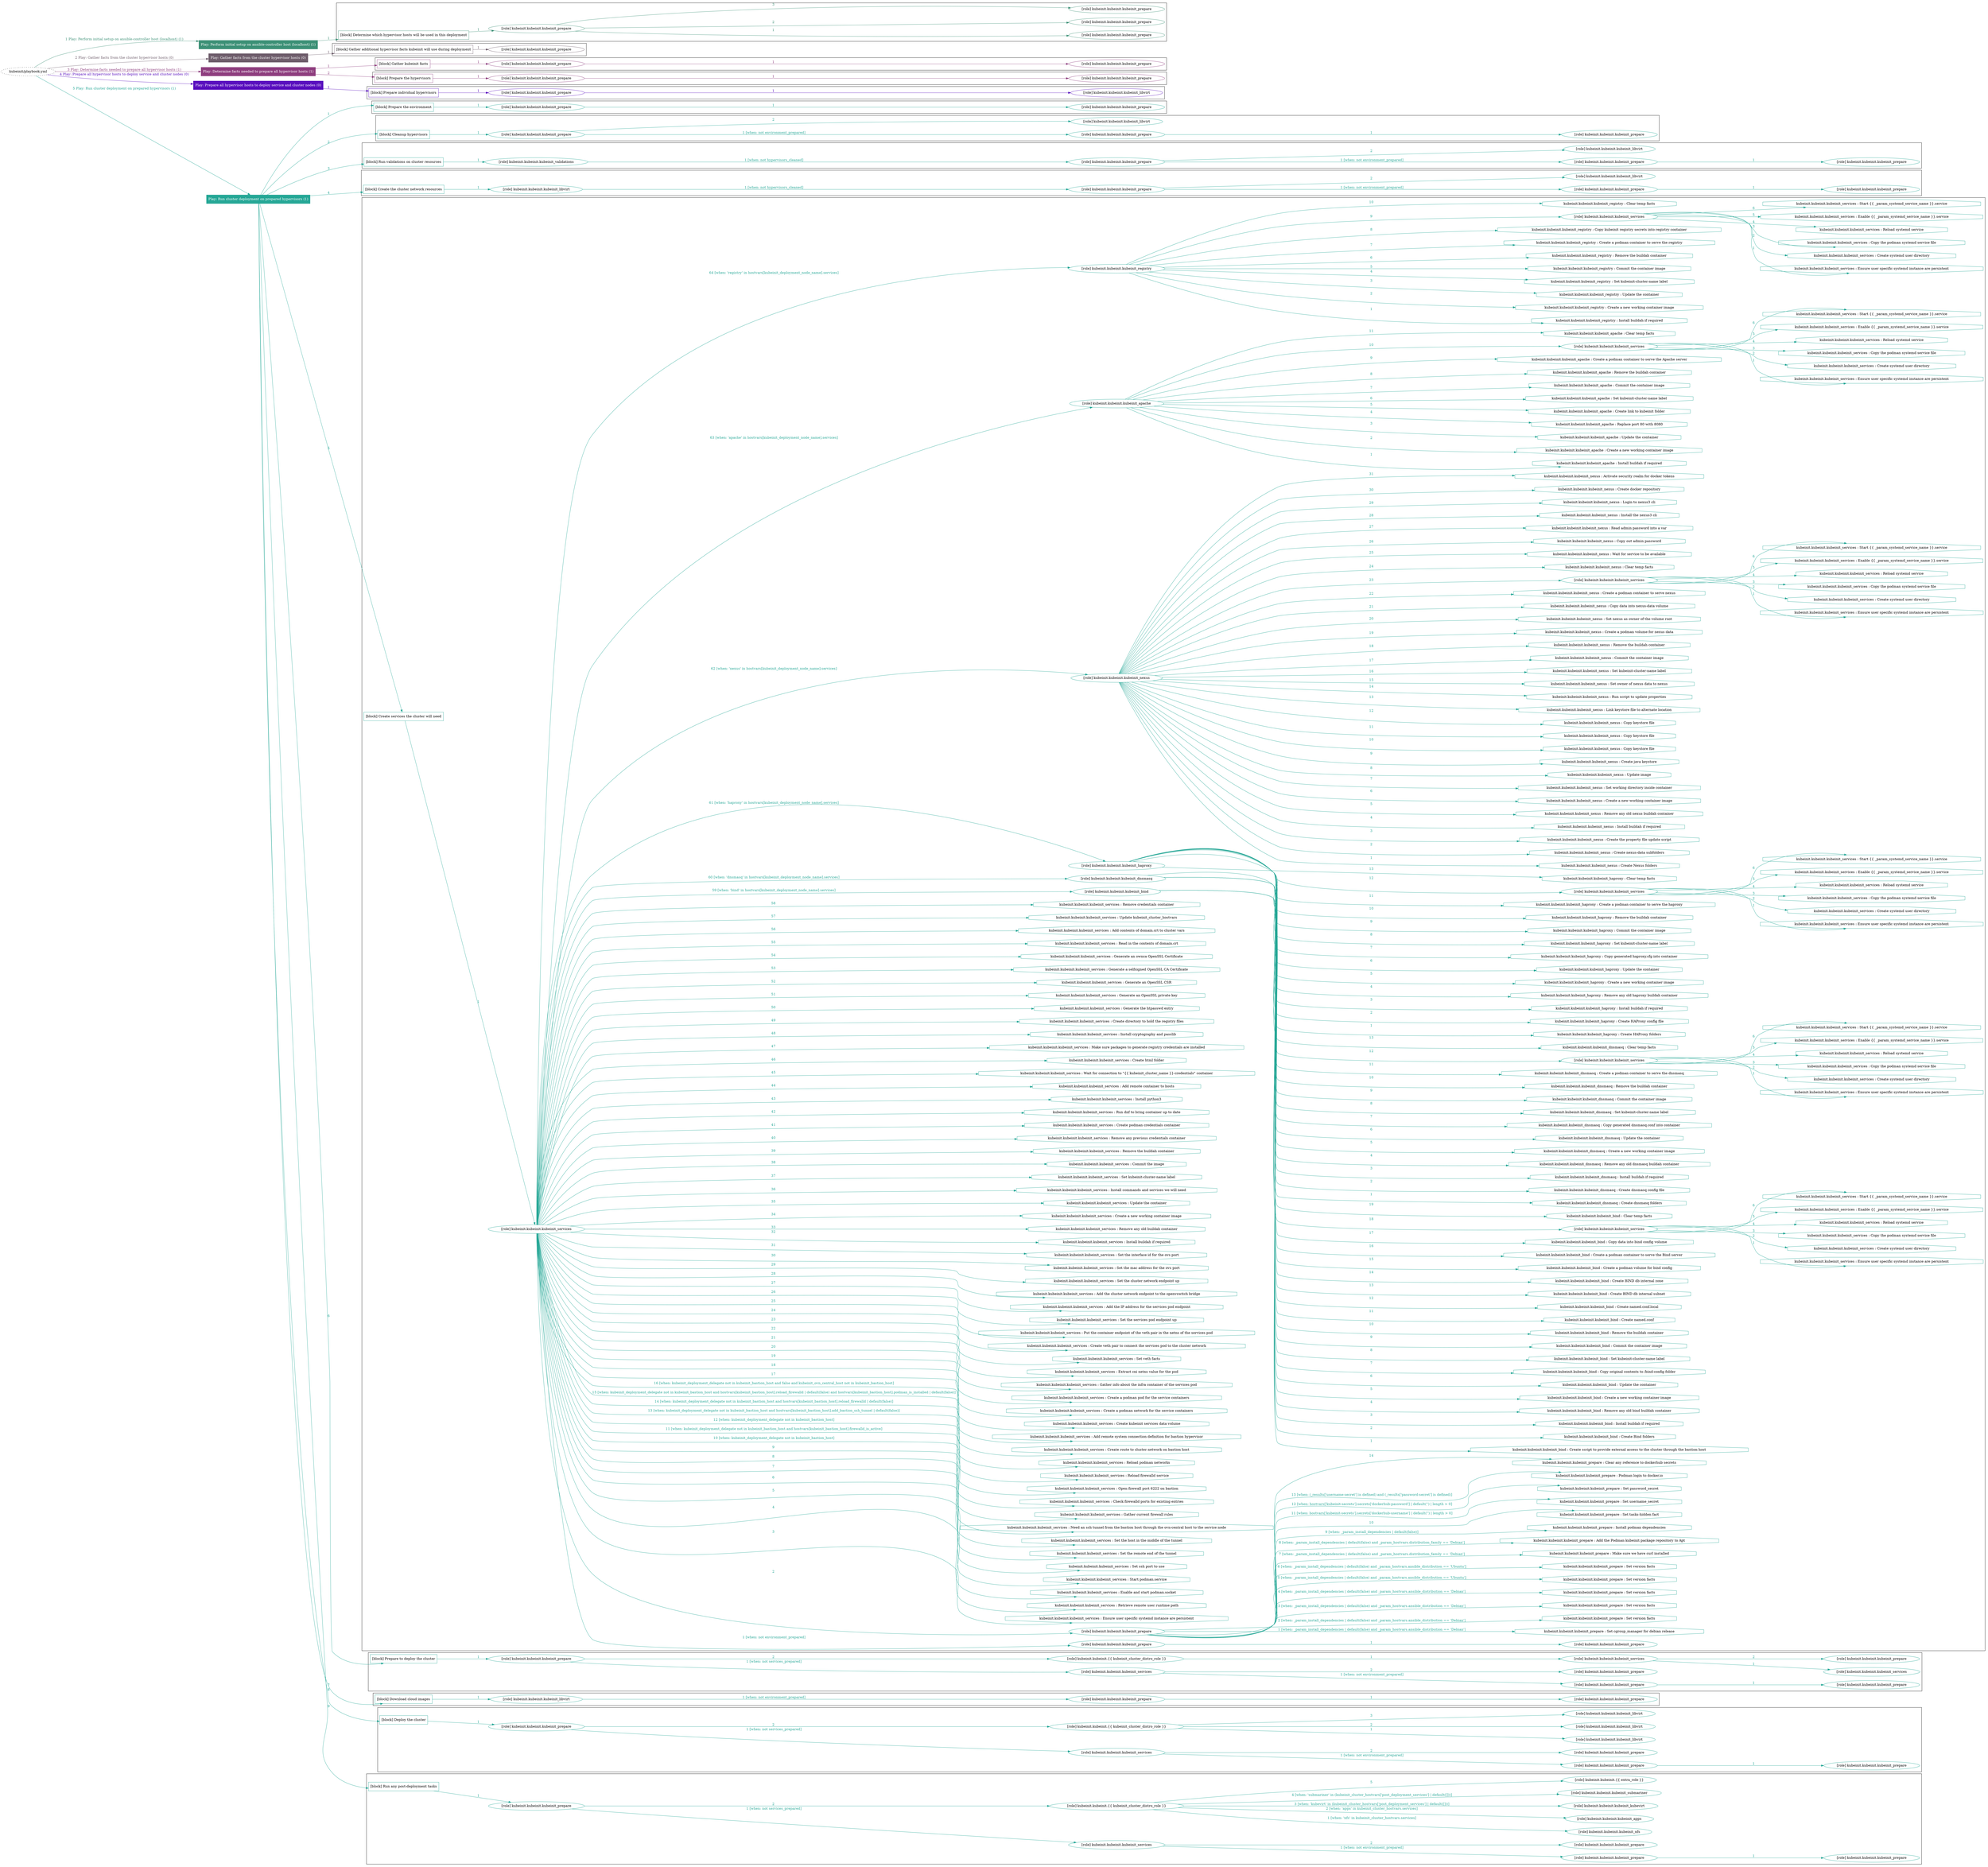digraph {
	graph [concentrate=true ordering=in rankdir=LR ratio=fill]
	edge [esep=5 sep=10]
	"kubeinit/playbook.yml" [URL="/home/runner/work/kubeinit/kubeinit/kubeinit/playbook.yml" id=playbook_46d8588a style=dotted]
	"kubeinit/playbook.yml" -> play_5352ef12 [label="1 Play: Perform initial setup on ansible-controller host (localhost) (1)" color="#3c9076" fontcolor="#3c9076" id=edge_playbook_46d8588a_play_5352ef12 labeltooltip="1 Play: Perform initial setup on ansible-controller host (localhost) (1)" tooltip="1 Play: Perform initial setup on ansible-controller host (localhost) (1)"]
	subgraph "Play: Perform initial setup on ansible-controller host (localhost) (1)" {
		play_5352ef12 [label="Play: Perform initial setup on ansible-controller host (localhost) (1)" URL="/home/runner/work/kubeinit/kubeinit/kubeinit/playbook.yml" color="#3c9076" fontcolor="#ffffff" id=play_5352ef12 shape=box style=filled tooltip=localhost]
		play_5352ef12 -> block_f5139c23 [label=1 color="#3c9076" fontcolor="#3c9076" id=edge_1_play_5352ef12_block_f5139c23 labeltooltip=1 tooltip=1]
		subgraph cluster_block_f5139c23 {
			block_f5139c23 [label="[block] Determine which hypervisor hosts will be used in this deployment" URL="/home/runner/work/kubeinit/kubeinit/kubeinit/playbook.yml" color="#3c9076" id=block_f5139c23 labeltooltip="Determine which hypervisor hosts will be used in this deployment" shape=box tooltip="Determine which hypervisor hosts will be used in this deployment"]
			block_f5139c23 -> role_ae8ef628 [label="1 " color="#3c9076" fontcolor="#3c9076" id=edge_1_block_f5139c23_role_ae8ef628 labeltooltip="1 " tooltip="1 "]
			subgraph "kubeinit.kubeinit.kubeinit_prepare" {
				role_ae8ef628 [label="[role] kubeinit.kubeinit.kubeinit_prepare" URL="/home/runner/work/kubeinit/kubeinit/kubeinit/playbook.yml" color="#3c9076" id=role_ae8ef628 tooltip="kubeinit.kubeinit.kubeinit_prepare"]
				role_ae8ef628 -> role_517b0a79 [label="1 " color="#3c9076" fontcolor="#3c9076" id=edge_1_role_ae8ef628_role_517b0a79 labeltooltip="1 " tooltip="1 "]
				subgraph "kubeinit.kubeinit.kubeinit_prepare" {
					role_517b0a79 [label="[role] kubeinit.kubeinit.kubeinit_prepare" URL="/home/runner/.ansible/collections/ansible_collections/kubeinit/kubeinit/roles/kubeinit_prepare/tasks/build_hypervisors_group.yml" color="#3c9076" id=role_517b0a79 tooltip="kubeinit.kubeinit.kubeinit_prepare"]
				}
				role_ae8ef628 -> role_0f399a3e [label="2 " color="#3c9076" fontcolor="#3c9076" id=edge_2_role_ae8ef628_role_0f399a3e labeltooltip="2 " tooltip="2 "]
				subgraph "kubeinit.kubeinit.kubeinit_prepare" {
					role_0f399a3e [label="[role] kubeinit.kubeinit.kubeinit_prepare" URL="/home/runner/.ansible/collections/ansible_collections/kubeinit/kubeinit/roles/kubeinit_prepare/tasks/build_hypervisors_group.yml" color="#3c9076" id=role_0f399a3e tooltip="kubeinit.kubeinit.kubeinit_prepare"]
				}
				role_ae8ef628 -> role_715cce65 [label="3 " color="#3c9076" fontcolor="#3c9076" id=edge_3_role_ae8ef628_role_715cce65 labeltooltip="3 " tooltip="3 "]
				subgraph "kubeinit.kubeinit.kubeinit_prepare" {
					role_715cce65 [label="[role] kubeinit.kubeinit.kubeinit_prepare" URL="/home/runner/.ansible/collections/ansible_collections/kubeinit/kubeinit/roles/kubeinit_prepare/tasks/build_hypervisors_group.yml" color="#3c9076" id=role_715cce65 tooltip="kubeinit.kubeinit.kubeinit_prepare"]
				}
			}
		}
	}
	"kubeinit/playbook.yml" -> play_a4347938 [label="2 Play: Gather facts from the cluster hypervisor hosts (0)" color="#6e5d6b" fontcolor="#6e5d6b" id=edge_playbook_46d8588a_play_a4347938 labeltooltip="2 Play: Gather facts from the cluster hypervisor hosts (0)" tooltip="2 Play: Gather facts from the cluster hypervisor hosts (0)"]
	subgraph "Play: Gather facts from the cluster hypervisor hosts (0)" {
		play_a4347938 [label="Play: Gather facts from the cluster hypervisor hosts (0)" URL="/home/runner/work/kubeinit/kubeinit/kubeinit/playbook.yml" color="#6e5d6b" fontcolor="#ffffff" id=play_a4347938 shape=box style=filled tooltip="Play: Gather facts from the cluster hypervisor hosts (0)"]
		play_a4347938 -> block_81b2b009 [label=1 color="#6e5d6b" fontcolor="#6e5d6b" id=edge_1_play_a4347938_block_81b2b009 labeltooltip=1 tooltip=1]
		subgraph cluster_block_81b2b009 {
			block_81b2b009 [label="[block] Gather additional hypervisor facts kubeinit will use during deployment" URL="/home/runner/work/kubeinit/kubeinit/kubeinit/playbook.yml" color="#6e5d6b" id=block_81b2b009 labeltooltip="Gather additional hypervisor facts kubeinit will use during deployment" shape=box tooltip="Gather additional hypervisor facts kubeinit will use during deployment"]
			block_81b2b009 -> role_9fc32c9b [label="1 " color="#6e5d6b" fontcolor="#6e5d6b" id=edge_1_block_81b2b009_role_9fc32c9b labeltooltip="1 " tooltip="1 "]
			subgraph "kubeinit.kubeinit.kubeinit_prepare" {
				role_9fc32c9b [label="[role] kubeinit.kubeinit.kubeinit_prepare" URL="/home/runner/work/kubeinit/kubeinit/kubeinit/playbook.yml" color="#6e5d6b" id=role_9fc32c9b tooltip="kubeinit.kubeinit.kubeinit_prepare"]
			}
		}
	}
	"kubeinit/playbook.yml" -> play_69f29e13 [label="3 Play: Determine facts needed to prepare all hypervisor hosts (1)" color="#8e3d7e" fontcolor="#8e3d7e" id=edge_playbook_46d8588a_play_69f29e13 labeltooltip="3 Play: Determine facts needed to prepare all hypervisor hosts (1)" tooltip="3 Play: Determine facts needed to prepare all hypervisor hosts (1)"]
	subgraph "Play: Determine facts needed to prepare all hypervisor hosts (1)" {
		play_69f29e13 [label="Play: Determine facts needed to prepare all hypervisor hosts (1)" URL="/home/runner/work/kubeinit/kubeinit/kubeinit/playbook.yml" color="#8e3d7e" fontcolor="#ffffff" id=play_69f29e13 shape=box style=filled tooltip=localhost]
		play_69f29e13 -> block_8c114798 [label=1 color="#8e3d7e" fontcolor="#8e3d7e" id=edge_1_play_69f29e13_block_8c114798 labeltooltip=1 tooltip=1]
		subgraph cluster_block_8c114798 {
			block_8c114798 [label="[block] Gather kubeinit facts" URL="/home/runner/work/kubeinit/kubeinit/kubeinit/playbook.yml" color="#8e3d7e" id=block_8c114798 labeltooltip="Gather kubeinit facts" shape=box tooltip="Gather kubeinit facts"]
			block_8c114798 -> role_9f621ae3 [label="1 " color="#8e3d7e" fontcolor="#8e3d7e" id=edge_1_block_8c114798_role_9f621ae3 labeltooltip="1 " tooltip="1 "]
			subgraph "kubeinit.kubeinit.kubeinit_prepare" {
				role_9f621ae3 [label="[role] kubeinit.kubeinit.kubeinit_prepare" URL="/home/runner/work/kubeinit/kubeinit/kubeinit/playbook.yml" color="#8e3d7e" id=role_9f621ae3 tooltip="kubeinit.kubeinit.kubeinit_prepare"]
				role_9f621ae3 -> role_e54ebc5e [label="1 " color="#8e3d7e" fontcolor="#8e3d7e" id=edge_1_role_9f621ae3_role_e54ebc5e labeltooltip="1 " tooltip="1 "]
				subgraph "kubeinit.kubeinit.kubeinit_prepare" {
					role_e54ebc5e [label="[role] kubeinit.kubeinit.kubeinit_prepare" URL="/home/runner/.ansible/collections/ansible_collections/kubeinit/kubeinit/roles/kubeinit_prepare/tasks/gather_kubeinit_facts.yml" color="#8e3d7e" id=role_e54ebc5e tooltip="kubeinit.kubeinit.kubeinit_prepare"]
				}
			}
		}
		play_69f29e13 -> block_52b58e5f [label=2 color="#8e3d7e" fontcolor="#8e3d7e" id=edge_2_play_69f29e13_block_52b58e5f labeltooltip=2 tooltip=2]
		subgraph cluster_block_52b58e5f {
			block_52b58e5f [label="[block] Prepare the hypervisors" URL="/home/runner/work/kubeinit/kubeinit/kubeinit/playbook.yml" color="#8e3d7e" id=block_52b58e5f labeltooltip="Prepare the hypervisors" shape=box tooltip="Prepare the hypervisors"]
			block_52b58e5f -> role_b16b91f9 [label="1 " color="#8e3d7e" fontcolor="#8e3d7e" id=edge_1_block_52b58e5f_role_b16b91f9 labeltooltip="1 " tooltip="1 "]
			subgraph "kubeinit.kubeinit.kubeinit_prepare" {
				role_b16b91f9 [label="[role] kubeinit.kubeinit.kubeinit_prepare" URL="/home/runner/work/kubeinit/kubeinit/kubeinit/playbook.yml" color="#8e3d7e" id=role_b16b91f9 tooltip="kubeinit.kubeinit.kubeinit_prepare"]
				role_b16b91f9 -> role_b8373345 [label="1 " color="#8e3d7e" fontcolor="#8e3d7e" id=edge_1_role_b16b91f9_role_b8373345 labeltooltip="1 " tooltip="1 "]
				subgraph "kubeinit.kubeinit.kubeinit_prepare" {
					role_b8373345 [label="[role] kubeinit.kubeinit.kubeinit_prepare" URL="/home/runner/.ansible/collections/ansible_collections/kubeinit/kubeinit/roles/kubeinit_prepare/tasks/gather_kubeinit_facts.yml" color="#8e3d7e" id=role_b8373345 tooltip="kubeinit.kubeinit.kubeinit_prepare"]
				}
			}
		}
	}
	"kubeinit/playbook.yml" -> play_0eed591c [label="4 Play: Prepare all hypervisor hosts to deploy service and cluster nodes (0)" color="#580ebe" fontcolor="#580ebe" id=edge_playbook_46d8588a_play_0eed591c labeltooltip="4 Play: Prepare all hypervisor hosts to deploy service and cluster nodes (0)" tooltip="4 Play: Prepare all hypervisor hosts to deploy service and cluster nodes (0)"]
	subgraph "Play: Prepare all hypervisor hosts to deploy service and cluster nodes (0)" {
		play_0eed591c [label="Play: Prepare all hypervisor hosts to deploy service and cluster nodes (0)" URL="/home/runner/work/kubeinit/kubeinit/kubeinit/playbook.yml" color="#580ebe" fontcolor="#ffffff" id=play_0eed591c shape=box style=filled tooltip="Play: Prepare all hypervisor hosts to deploy service and cluster nodes (0)"]
		play_0eed591c -> block_e1beabf1 [label=1 color="#580ebe" fontcolor="#580ebe" id=edge_1_play_0eed591c_block_e1beabf1 labeltooltip=1 tooltip=1]
		subgraph cluster_block_e1beabf1 {
			block_e1beabf1 [label="[block] Prepare individual hypervisors" URL="/home/runner/work/kubeinit/kubeinit/kubeinit/playbook.yml" color="#580ebe" id=block_e1beabf1 labeltooltip="Prepare individual hypervisors" shape=box tooltip="Prepare individual hypervisors"]
			block_e1beabf1 -> role_86ce4d66 [label="1 " color="#580ebe" fontcolor="#580ebe" id=edge_1_block_e1beabf1_role_86ce4d66 labeltooltip="1 " tooltip="1 "]
			subgraph "kubeinit.kubeinit.kubeinit_prepare" {
				role_86ce4d66 [label="[role] kubeinit.kubeinit.kubeinit_prepare" URL="/home/runner/work/kubeinit/kubeinit/kubeinit/playbook.yml" color="#580ebe" id=role_86ce4d66 tooltip="kubeinit.kubeinit.kubeinit_prepare"]
				role_86ce4d66 -> role_ef3764f4 [label="1 " color="#580ebe" fontcolor="#580ebe" id=edge_1_role_86ce4d66_role_ef3764f4 labeltooltip="1 " tooltip="1 "]
				subgraph "kubeinit.kubeinit.kubeinit_libvirt" {
					role_ef3764f4 [label="[role] kubeinit.kubeinit.kubeinit_libvirt" URL="/home/runner/.ansible/collections/ansible_collections/kubeinit/kubeinit/roles/kubeinit_prepare/tasks/prepare_hypervisor.yml" color="#580ebe" id=role_ef3764f4 tooltip="kubeinit.kubeinit.kubeinit_libvirt"]
				}
			}
		}
	}
	"kubeinit/playbook.yml" -> play_1f708a10 [label="5 Play: Run cluster deployment on prepared hypervisors (1)" color="#25a796" fontcolor="#25a796" id=edge_playbook_46d8588a_play_1f708a10 labeltooltip="5 Play: Run cluster deployment on prepared hypervisors (1)" tooltip="5 Play: Run cluster deployment on prepared hypervisors (1)"]
	subgraph "Play: Run cluster deployment on prepared hypervisors (1)" {
		play_1f708a10 [label="Play: Run cluster deployment on prepared hypervisors (1)" URL="/home/runner/work/kubeinit/kubeinit/kubeinit/playbook.yml" color="#25a796" fontcolor="#ffffff" id=play_1f708a10 shape=box style=filled tooltip=localhost]
		play_1f708a10 -> block_5e45bcd2 [label=1 color="#25a796" fontcolor="#25a796" id=edge_1_play_1f708a10_block_5e45bcd2 labeltooltip=1 tooltip=1]
		subgraph cluster_block_5e45bcd2 {
			block_5e45bcd2 [label="[block] Prepare the environment" URL="/home/runner/work/kubeinit/kubeinit/kubeinit/playbook.yml" color="#25a796" id=block_5e45bcd2 labeltooltip="Prepare the environment" shape=box tooltip="Prepare the environment"]
			block_5e45bcd2 -> role_944cbc41 [label="1 " color="#25a796" fontcolor="#25a796" id=edge_1_block_5e45bcd2_role_944cbc41 labeltooltip="1 " tooltip="1 "]
			subgraph "kubeinit.kubeinit.kubeinit_prepare" {
				role_944cbc41 [label="[role] kubeinit.kubeinit.kubeinit_prepare" URL="/home/runner/work/kubeinit/kubeinit/kubeinit/playbook.yml" color="#25a796" id=role_944cbc41 tooltip="kubeinit.kubeinit.kubeinit_prepare"]
				role_944cbc41 -> role_1c86496b [label="1 " color="#25a796" fontcolor="#25a796" id=edge_1_role_944cbc41_role_1c86496b labeltooltip="1 " tooltip="1 "]
				subgraph "kubeinit.kubeinit.kubeinit_prepare" {
					role_1c86496b [label="[role] kubeinit.kubeinit.kubeinit_prepare" URL="/home/runner/.ansible/collections/ansible_collections/kubeinit/kubeinit/roles/kubeinit_prepare/tasks/gather_kubeinit_facts.yml" color="#25a796" id=role_1c86496b tooltip="kubeinit.kubeinit.kubeinit_prepare"]
				}
			}
		}
		play_1f708a10 -> block_3b62751c [label=2 color="#25a796" fontcolor="#25a796" id=edge_2_play_1f708a10_block_3b62751c labeltooltip=2 tooltip=2]
		subgraph cluster_block_3b62751c {
			block_3b62751c [label="[block] Cleanup hypervisors" URL="/home/runner/work/kubeinit/kubeinit/kubeinit/playbook.yml" color="#25a796" id=block_3b62751c labeltooltip="Cleanup hypervisors" shape=box tooltip="Cleanup hypervisors"]
			block_3b62751c -> role_95ee5fcc [label="1 " color="#25a796" fontcolor="#25a796" id=edge_1_block_3b62751c_role_95ee5fcc labeltooltip="1 " tooltip="1 "]
			subgraph "kubeinit.kubeinit.kubeinit_prepare" {
				role_95ee5fcc [label="[role] kubeinit.kubeinit.kubeinit_prepare" URL="/home/runner/work/kubeinit/kubeinit/kubeinit/playbook.yml" color="#25a796" id=role_95ee5fcc tooltip="kubeinit.kubeinit.kubeinit_prepare"]
				role_95ee5fcc -> role_2d7f1be8 [label="1 [when: not environment_prepared]" color="#25a796" fontcolor="#25a796" id=edge_1_role_95ee5fcc_role_2d7f1be8 labeltooltip="1 [when: not environment_prepared]" tooltip="1 [when: not environment_prepared]"]
				subgraph "kubeinit.kubeinit.kubeinit_prepare" {
					role_2d7f1be8 [label="[role] kubeinit.kubeinit.kubeinit_prepare" URL="/home/runner/.ansible/collections/ansible_collections/kubeinit/kubeinit/roles/kubeinit_prepare/tasks/cleanup_hypervisors.yml" color="#25a796" id=role_2d7f1be8 tooltip="kubeinit.kubeinit.kubeinit_prepare"]
					role_2d7f1be8 -> role_d8af2089 [label="1 " color="#25a796" fontcolor="#25a796" id=edge_1_role_2d7f1be8_role_d8af2089 labeltooltip="1 " tooltip="1 "]
					subgraph "kubeinit.kubeinit.kubeinit_prepare" {
						role_d8af2089 [label="[role] kubeinit.kubeinit.kubeinit_prepare" URL="/home/runner/.ansible/collections/ansible_collections/kubeinit/kubeinit/roles/kubeinit_prepare/tasks/gather_kubeinit_facts.yml" color="#25a796" id=role_d8af2089 tooltip="kubeinit.kubeinit.kubeinit_prepare"]
					}
				}
				role_95ee5fcc -> role_d4c68c42 [label="2 " color="#25a796" fontcolor="#25a796" id=edge_2_role_95ee5fcc_role_d4c68c42 labeltooltip="2 " tooltip="2 "]
				subgraph "kubeinit.kubeinit.kubeinit_libvirt" {
					role_d4c68c42 [label="[role] kubeinit.kubeinit.kubeinit_libvirt" URL="/home/runner/.ansible/collections/ansible_collections/kubeinit/kubeinit/roles/kubeinit_prepare/tasks/cleanup_hypervisors.yml" color="#25a796" id=role_d4c68c42 tooltip="kubeinit.kubeinit.kubeinit_libvirt"]
				}
			}
		}
		play_1f708a10 -> block_b873b65c [label=3 color="#25a796" fontcolor="#25a796" id=edge_3_play_1f708a10_block_b873b65c labeltooltip=3 tooltip=3]
		subgraph cluster_block_b873b65c {
			block_b873b65c [label="[block] Run validations on cluster resources" URL="/home/runner/work/kubeinit/kubeinit/kubeinit/playbook.yml" color="#25a796" id=block_b873b65c labeltooltip="Run validations on cluster resources" shape=box tooltip="Run validations on cluster resources"]
			block_b873b65c -> role_3909b20c [label="1 " color="#25a796" fontcolor="#25a796" id=edge_1_block_b873b65c_role_3909b20c labeltooltip="1 " tooltip="1 "]
			subgraph "kubeinit.kubeinit.kubeinit_validations" {
				role_3909b20c [label="[role] kubeinit.kubeinit.kubeinit_validations" URL="/home/runner/work/kubeinit/kubeinit/kubeinit/playbook.yml" color="#25a796" id=role_3909b20c tooltip="kubeinit.kubeinit.kubeinit_validations"]
				role_3909b20c -> role_7a16df96 [label="1 [when: not hypervisors_cleaned]" color="#25a796" fontcolor="#25a796" id=edge_1_role_3909b20c_role_7a16df96 labeltooltip="1 [when: not hypervisors_cleaned]" tooltip="1 [when: not hypervisors_cleaned]"]
				subgraph "kubeinit.kubeinit.kubeinit_prepare" {
					role_7a16df96 [label="[role] kubeinit.kubeinit.kubeinit_prepare" URL="/home/runner/.ansible/collections/ansible_collections/kubeinit/kubeinit/roles/kubeinit_validations/tasks/main.yml" color="#25a796" id=role_7a16df96 tooltip="kubeinit.kubeinit.kubeinit_prepare"]
					role_7a16df96 -> role_88e85319 [label="1 [when: not environment_prepared]" color="#25a796" fontcolor="#25a796" id=edge_1_role_7a16df96_role_88e85319 labeltooltip="1 [when: not environment_prepared]" tooltip="1 [when: not environment_prepared]"]
					subgraph "kubeinit.kubeinit.kubeinit_prepare" {
						role_88e85319 [label="[role] kubeinit.kubeinit.kubeinit_prepare" URL="/home/runner/.ansible/collections/ansible_collections/kubeinit/kubeinit/roles/kubeinit_prepare/tasks/cleanup_hypervisors.yml" color="#25a796" id=role_88e85319 tooltip="kubeinit.kubeinit.kubeinit_prepare"]
						role_88e85319 -> role_a9298b06 [label="1 " color="#25a796" fontcolor="#25a796" id=edge_1_role_88e85319_role_a9298b06 labeltooltip="1 " tooltip="1 "]
						subgraph "kubeinit.kubeinit.kubeinit_prepare" {
							role_a9298b06 [label="[role] kubeinit.kubeinit.kubeinit_prepare" URL="/home/runner/.ansible/collections/ansible_collections/kubeinit/kubeinit/roles/kubeinit_prepare/tasks/gather_kubeinit_facts.yml" color="#25a796" id=role_a9298b06 tooltip="kubeinit.kubeinit.kubeinit_prepare"]
						}
					}
					role_7a16df96 -> role_de10fd72 [label="2 " color="#25a796" fontcolor="#25a796" id=edge_2_role_7a16df96_role_de10fd72 labeltooltip="2 " tooltip="2 "]
					subgraph "kubeinit.kubeinit.kubeinit_libvirt" {
						role_de10fd72 [label="[role] kubeinit.kubeinit.kubeinit_libvirt" URL="/home/runner/.ansible/collections/ansible_collections/kubeinit/kubeinit/roles/kubeinit_prepare/tasks/cleanup_hypervisors.yml" color="#25a796" id=role_de10fd72 tooltip="kubeinit.kubeinit.kubeinit_libvirt"]
					}
				}
			}
		}
		play_1f708a10 -> block_55da3cb4 [label=4 color="#25a796" fontcolor="#25a796" id=edge_4_play_1f708a10_block_55da3cb4 labeltooltip=4 tooltip=4]
		subgraph cluster_block_55da3cb4 {
			block_55da3cb4 [label="[block] Create the cluster network resources" URL="/home/runner/work/kubeinit/kubeinit/kubeinit/playbook.yml" color="#25a796" id=block_55da3cb4 labeltooltip="Create the cluster network resources" shape=box tooltip="Create the cluster network resources"]
			block_55da3cb4 -> role_36502fca [label="1 " color="#25a796" fontcolor="#25a796" id=edge_1_block_55da3cb4_role_36502fca labeltooltip="1 " tooltip="1 "]
			subgraph "kubeinit.kubeinit.kubeinit_libvirt" {
				role_36502fca [label="[role] kubeinit.kubeinit.kubeinit_libvirt" URL="/home/runner/work/kubeinit/kubeinit/kubeinit/playbook.yml" color="#25a796" id=role_36502fca tooltip="kubeinit.kubeinit.kubeinit_libvirt"]
				role_36502fca -> role_c8702f4e [label="1 [when: not hypervisors_cleaned]" color="#25a796" fontcolor="#25a796" id=edge_1_role_36502fca_role_c8702f4e labeltooltip="1 [when: not hypervisors_cleaned]" tooltip="1 [when: not hypervisors_cleaned]"]
				subgraph "kubeinit.kubeinit.kubeinit_prepare" {
					role_c8702f4e [label="[role] kubeinit.kubeinit.kubeinit_prepare" URL="/home/runner/.ansible/collections/ansible_collections/kubeinit/kubeinit/roles/kubeinit_libvirt/tasks/create_network.yml" color="#25a796" id=role_c8702f4e tooltip="kubeinit.kubeinit.kubeinit_prepare"]
					role_c8702f4e -> role_3f05914e [label="1 [when: not environment_prepared]" color="#25a796" fontcolor="#25a796" id=edge_1_role_c8702f4e_role_3f05914e labeltooltip="1 [when: not environment_prepared]" tooltip="1 [when: not environment_prepared]"]
					subgraph "kubeinit.kubeinit.kubeinit_prepare" {
						role_3f05914e [label="[role] kubeinit.kubeinit.kubeinit_prepare" URL="/home/runner/.ansible/collections/ansible_collections/kubeinit/kubeinit/roles/kubeinit_prepare/tasks/cleanup_hypervisors.yml" color="#25a796" id=role_3f05914e tooltip="kubeinit.kubeinit.kubeinit_prepare"]
						role_3f05914e -> role_fab88ef9 [label="1 " color="#25a796" fontcolor="#25a796" id=edge_1_role_3f05914e_role_fab88ef9 labeltooltip="1 " tooltip="1 "]
						subgraph "kubeinit.kubeinit.kubeinit_prepare" {
							role_fab88ef9 [label="[role] kubeinit.kubeinit.kubeinit_prepare" URL="/home/runner/.ansible/collections/ansible_collections/kubeinit/kubeinit/roles/kubeinit_prepare/tasks/gather_kubeinit_facts.yml" color="#25a796" id=role_fab88ef9 tooltip="kubeinit.kubeinit.kubeinit_prepare"]
						}
					}
					role_c8702f4e -> role_32c9ccbc [label="2 " color="#25a796" fontcolor="#25a796" id=edge_2_role_c8702f4e_role_32c9ccbc labeltooltip="2 " tooltip="2 "]
					subgraph "kubeinit.kubeinit.kubeinit_libvirt" {
						role_32c9ccbc [label="[role] kubeinit.kubeinit.kubeinit_libvirt" URL="/home/runner/.ansible/collections/ansible_collections/kubeinit/kubeinit/roles/kubeinit_prepare/tasks/cleanup_hypervisors.yml" color="#25a796" id=role_32c9ccbc tooltip="kubeinit.kubeinit.kubeinit_libvirt"]
					}
				}
			}
		}
		play_1f708a10 -> block_9bc6097d [label=5 color="#25a796" fontcolor="#25a796" id=edge_5_play_1f708a10_block_9bc6097d labeltooltip=5 tooltip=5]
		subgraph cluster_block_9bc6097d {
			block_9bc6097d [label="[block] Create services the cluster will need" URL="/home/runner/work/kubeinit/kubeinit/kubeinit/playbook.yml" color="#25a796" id=block_9bc6097d labeltooltip="Create services the cluster will need" shape=box tooltip="Create services the cluster will need"]
			block_9bc6097d -> role_f0e7113f [label="1 " color="#25a796" fontcolor="#25a796" id=edge_1_block_9bc6097d_role_f0e7113f labeltooltip="1 " tooltip="1 "]
			subgraph "kubeinit.kubeinit.kubeinit_services" {
				role_f0e7113f [label="[role] kubeinit.kubeinit.kubeinit_services" URL="/home/runner/work/kubeinit/kubeinit/kubeinit/playbook.yml" color="#25a796" id=role_f0e7113f tooltip="kubeinit.kubeinit.kubeinit_services"]
				role_f0e7113f -> role_d49e1bb0 [label="1 [when: not environment_prepared]" color="#25a796" fontcolor="#25a796" id=edge_1_role_f0e7113f_role_d49e1bb0 labeltooltip="1 [when: not environment_prepared]" tooltip="1 [when: not environment_prepared]"]
				subgraph "kubeinit.kubeinit.kubeinit_prepare" {
					role_d49e1bb0 [label="[role] kubeinit.kubeinit.kubeinit_prepare" URL="/home/runner/.ansible/collections/ansible_collections/kubeinit/kubeinit/roles/kubeinit_services/tasks/main.yml" color="#25a796" id=role_d49e1bb0 tooltip="kubeinit.kubeinit.kubeinit_prepare"]
					role_d49e1bb0 -> role_b99bdbd3 [label="1 " color="#25a796" fontcolor="#25a796" id=edge_1_role_d49e1bb0_role_b99bdbd3 labeltooltip="1 " tooltip="1 "]
					subgraph "kubeinit.kubeinit.kubeinit_prepare" {
						role_b99bdbd3 [label="[role] kubeinit.kubeinit.kubeinit_prepare" URL="/home/runner/.ansible/collections/ansible_collections/kubeinit/kubeinit/roles/kubeinit_prepare/tasks/gather_kubeinit_facts.yml" color="#25a796" id=role_b99bdbd3 tooltip="kubeinit.kubeinit.kubeinit_prepare"]
					}
				}
				role_f0e7113f -> role_1b08238b [label="2 " color="#25a796" fontcolor="#25a796" id=edge_2_role_f0e7113f_role_1b08238b labeltooltip="2 " tooltip="2 "]
				subgraph "kubeinit.kubeinit.kubeinit_prepare" {
					role_1b08238b [label="[role] kubeinit.kubeinit.kubeinit_prepare" URL="/home/runner/.ansible/collections/ansible_collections/kubeinit/kubeinit/roles/kubeinit_services/tasks/00_create_service_pod.yml" color="#25a796" id=role_1b08238b tooltip="kubeinit.kubeinit.kubeinit_prepare"]
					task_2ae62d6f [label="kubeinit.kubeinit.kubeinit_prepare : Set cgroup_manager for debian release" URL="/home/runner/.ansible/collections/ansible_collections/kubeinit/kubeinit/roles/kubeinit_prepare/tasks/prepare_podman.yml" color="#25a796" id=task_2ae62d6f shape=octagon tooltip="kubeinit.kubeinit.kubeinit_prepare : Set cgroup_manager for debian release"]
					role_1b08238b -> task_2ae62d6f [label="1 [when: _param_install_dependencies | default(false) and _param_hostvars.ansible_distribution == 'Debian']" color="#25a796" fontcolor="#25a796" id=edge_1_role_1b08238b_task_2ae62d6f labeltooltip="1 [when: _param_install_dependencies | default(false) and _param_hostvars.ansible_distribution == 'Debian']" tooltip="1 [when: _param_install_dependencies | default(false) and _param_hostvars.ansible_distribution == 'Debian']"]
					task_e35f02c6 [label="kubeinit.kubeinit.kubeinit_prepare : Set version facts" URL="/home/runner/.ansible/collections/ansible_collections/kubeinit/kubeinit/roles/kubeinit_prepare/tasks/prepare_podman.yml" color="#25a796" id=task_e35f02c6 shape=octagon tooltip="kubeinit.kubeinit.kubeinit_prepare : Set version facts"]
					role_1b08238b -> task_e35f02c6 [label="2 [when: _param_install_dependencies | default(false) and _param_hostvars.ansible_distribution == 'Debian']" color="#25a796" fontcolor="#25a796" id=edge_2_role_1b08238b_task_e35f02c6 labeltooltip="2 [when: _param_install_dependencies | default(false) and _param_hostvars.ansible_distribution == 'Debian']" tooltip="2 [when: _param_install_dependencies | default(false) and _param_hostvars.ansible_distribution == 'Debian']"]
					task_62df3b14 [label="kubeinit.kubeinit.kubeinit_prepare : Set version facts" URL="/home/runner/.ansible/collections/ansible_collections/kubeinit/kubeinit/roles/kubeinit_prepare/tasks/prepare_podman.yml" color="#25a796" id=task_62df3b14 shape=octagon tooltip="kubeinit.kubeinit.kubeinit_prepare : Set version facts"]
					role_1b08238b -> task_62df3b14 [label="3 [when: _param_install_dependencies | default(false) and _param_hostvars.ansible_distribution == 'Debian']" color="#25a796" fontcolor="#25a796" id=edge_3_role_1b08238b_task_62df3b14 labeltooltip="3 [when: _param_install_dependencies | default(false) and _param_hostvars.ansible_distribution == 'Debian']" tooltip="3 [when: _param_install_dependencies | default(false) and _param_hostvars.ansible_distribution == 'Debian']"]
					task_99704e54 [label="kubeinit.kubeinit.kubeinit_prepare : Set version facts" URL="/home/runner/.ansible/collections/ansible_collections/kubeinit/kubeinit/roles/kubeinit_prepare/tasks/prepare_podman.yml" color="#25a796" id=task_99704e54 shape=octagon tooltip="kubeinit.kubeinit.kubeinit_prepare : Set version facts"]
					role_1b08238b -> task_99704e54 [label="4 [when: _param_install_dependencies | default(false) and _param_hostvars.ansible_distribution == 'Debian']" color="#25a796" fontcolor="#25a796" id=edge_4_role_1b08238b_task_99704e54 labeltooltip="4 [when: _param_install_dependencies | default(false) and _param_hostvars.ansible_distribution == 'Debian']" tooltip="4 [when: _param_install_dependencies | default(false) and _param_hostvars.ansible_distribution == 'Debian']"]
					task_559da8a7 [label="kubeinit.kubeinit.kubeinit_prepare : Set version facts" URL="/home/runner/.ansible/collections/ansible_collections/kubeinit/kubeinit/roles/kubeinit_prepare/tasks/prepare_podman.yml" color="#25a796" id=task_559da8a7 shape=octagon tooltip="kubeinit.kubeinit.kubeinit_prepare : Set version facts"]
					role_1b08238b -> task_559da8a7 [label="5 [when: _param_install_dependencies | default(false) and _param_hostvars.ansible_distribution == 'Ubuntu']" color="#25a796" fontcolor="#25a796" id=edge_5_role_1b08238b_task_559da8a7 labeltooltip="5 [when: _param_install_dependencies | default(false) and _param_hostvars.ansible_distribution == 'Ubuntu']" tooltip="5 [when: _param_install_dependencies | default(false) and _param_hostvars.ansible_distribution == 'Ubuntu']"]
					task_99520cfa [label="kubeinit.kubeinit.kubeinit_prepare : Set version facts" URL="/home/runner/.ansible/collections/ansible_collections/kubeinit/kubeinit/roles/kubeinit_prepare/tasks/prepare_podman.yml" color="#25a796" id=task_99520cfa shape=octagon tooltip="kubeinit.kubeinit.kubeinit_prepare : Set version facts"]
					role_1b08238b -> task_99520cfa [label="6 [when: _param_install_dependencies | default(false) and _param_hostvars.ansible_distribution == 'Ubuntu']" color="#25a796" fontcolor="#25a796" id=edge_6_role_1b08238b_task_99520cfa labeltooltip="6 [when: _param_install_dependencies | default(false) and _param_hostvars.ansible_distribution == 'Ubuntu']" tooltip="6 [when: _param_install_dependencies | default(false) and _param_hostvars.ansible_distribution == 'Ubuntu']"]
					task_4e45dfe1 [label="kubeinit.kubeinit.kubeinit_prepare : Make sure we have curl installed" URL="/home/runner/.ansible/collections/ansible_collections/kubeinit/kubeinit/roles/kubeinit_prepare/tasks/prepare_podman.yml" color="#25a796" id=task_4e45dfe1 shape=octagon tooltip="kubeinit.kubeinit.kubeinit_prepare : Make sure we have curl installed"]
					role_1b08238b -> task_4e45dfe1 [label="7 [when: _param_install_dependencies | default(false) and _param_hostvars.distribution_family == 'Debian']" color="#25a796" fontcolor="#25a796" id=edge_7_role_1b08238b_task_4e45dfe1 labeltooltip="7 [when: _param_install_dependencies | default(false) and _param_hostvars.distribution_family == 'Debian']" tooltip="7 [when: _param_install_dependencies | default(false) and _param_hostvars.distribution_family == 'Debian']"]
					task_bb70b950 [label="kubeinit.kubeinit.kubeinit_prepare : Add the Podman kubeinit package repository to Apt" URL="/home/runner/.ansible/collections/ansible_collections/kubeinit/kubeinit/roles/kubeinit_prepare/tasks/prepare_podman.yml" color="#25a796" id=task_bb70b950 shape=octagon tooltip="kubeinit.kubeinit.kubeinit_prepare : Add the Podman kubeinit package repository to Apt"]
					role_1b08238b -> task_bb70b950 [label="8 [when: _param_install_dependencies | default(false) and _param_hostvars.distribution_family == 'Debian']" color="#25a796" fontcolor="#25a796" id=edge_8_role_1b08238b_task_bb70b950 labeltooltip="8 [when: _param_install_dependencies | default(false) and _param_hostvars.distribution_family == 'Debian']" tooltip="8 [when: _param_install_dependencies | default(false) and _param_hostvars.distribution_family == 'Debian']"]
					task_5ee4aa25 [label="kubeinit.kubeinit.kubeinit_prepare : Install podman dependencies" URL="/home/runner/.ansible/collections/ansible_collections/kubeinit/kubeinit/roles/kubeinit_prepare/tasks/prepare_podman.yml" color="#25a796" id=task_5ee4aa25 shape=octagon tooltip="kubeinit.kubeinit.kubeinit_prepare : Install podman dependencies"]
					role_1b08238b -> task_5ee4aa25 [label="9 [when: _param_install_dependencies | default(false)]" color="#25a796" fontcolor="#25a796" id=edge_9_role_1b08238b_task_5ee4aa25 labeltooltip="9 [when: _param_install_dependencies | default(false)]" tooltip="9 [when: _param_install_dependencies | default(false)]"]
					task_91b1f065 [label="kubeinit.kubeinit.kubeinit_prepare : Set tasks-hidden fact" URL="/home/runner/.ansible/collections/ansible_collections/kubeinit/kubeinit/roles/kubeinit_prepare/tasks/prepare_podman.yml" color="#25a796" id=task_91b1f065 shape=octagon tooltip="kubeinit.kubeinit.kubeinit_prepare : Set tasks-hidden fact"]
					role_1b08238b -> task_91b1f065 [label="10 " color="#25a796" fontcolor="#25a796" id=edge_10_role_1b08238b_task_91b1f065 labeltooltip="10 " tooltip="10 "]
					task_8e7c0ac4 [label="kubeinit.kubeinit.kubeinit_prepare : Set username_secret" URL="/home/runner/.ansible/collections/ansible_collections/kubeinit/kubeinit/roles/kubeinit_prepare/tasks/prepare_podman.yml" color="#25a796" id=task_8e7c0ac4 shape=octagon tooltip="kubeinit.kubeinit.kubeinit_prepare : Set username_secret"]
					role_1b08238b -> task_8e7c0ac4 [label="11 [when: hostvars['kubeinit-secrets'].secrets['dockerhub-username'] | default('') | length > 0]" color="#25a796" fontcolor="#25a796" id=edge_11_role_1b08238b_task_8e7c0ac4 labeltooltip="11 [when: hostvars['kubeinit-secrets'].secrets['dockerhub-username'] | default('') | length > 0]" tooltip="11 [when: hostvars['kubeinit-secrets'].secrets['dockerhub-username'] | default('') | length > 0]"]
					task_3f74c9d4 [label="kubeinit.kubeinit.kubeinit_prepare : Set password_secret" URL="/home/runner/.ansible/collections/ansible_collections/kubeinit/kubeinit/roles/kubeinit_prepare/tasks/prepare_podman.yml" color="#25a796" id=task_3f74c9d4 shape=octagon tooltip="kubeinit.kubeinit.kubeinit_prepare : Set password_secret"]
					role_1b08238b -> task_3f74c9d4 [label="12 [when: hostvars['kubeinit-secrets'].secrets['dockerhub-password'] | default('') | length > 0]" color="#25a796" fontcolor="#25a796" id=edge_12_role_1b08238b_task_3f74c9d4 labeltooltip="12 [when: hostvars['kubeinit-secrets'].secrets['dockerhub-password'] | default('') | length > 0]" tooltip="12 [when: hostvars['kubeinit-secrets'].secrets['dockerhub-password'] | default('') | length > 0]"]
					task_6fc606e5 [label="kubeinit.kubeinit.kubeinit_prepare : Podman login to docker.io" URL="/home/runner/.ansible/collections/ansible_collections/kubeinit/kubeinit/roles/kubeinit_prepare/tasks/prepare_podman.yml" color="#25a796" id=task_6fc606e5 shape=octagon tooltip="kubeinit.kubeinit.kubeinit_prepare : Podman login to docker.io"]
					role_1b08238b -> task_6fc606e5 [label="13 [when: (_results['username-secret'] is defined) and (_results['password-secret'] is defined)]" color="#25a796" fontcolor="#25a796" id=edge_13_role_1b08238b_task_6fc606e5 labeltooltip="13 [when: (_results['username-secret'] is defined) and (_results['password-secret'] is defined)]" tooltip="13 [when: (_results['username-secret'] is defined) and (_results['password-secret'] is defined)]"]
					task_163e317b [label="kubeinit.kubeinit.kubeinit_prepare : Clear any reference to dockerhub secrets" URL="/home/runner/.ansible/collections/ansible_collections/kubeinit/kubeinit/roles/kubeinit_prepare/tasks/prepare_podman.yml" color="#25a796" id=task_163e317b shape=octagon tooltip="kubeinit.kubeinit.kubeinit_prepare : Clear any reference to dockerhub secrets"]
					role_1b08238b -> task_163e317b [label="14 " color="#25a796" fontcolor="#25a796" id=edge_14_role_1b08238b_task_163e317b labeltooltip="14 " tooltip="14 "]
				}
				task_2f40b717 [label="kubeinit.kubeinit.kubeinit_services : Ensure user specific systemd instance are persistent" URL="/home/runner/.ansible/collections/ansible_collections/kubeinit/kubeinit/roles/kubeinit_services/tasks/00_create_service_pod.yml" color="#25a796" id=task_2f40b717 shape=octagon tooltip="kubeinit.kubeinit.kubeinit_services : Ensure user specific systemd instance are persistent"]
				role_f0e7113f -> task_2f40b717 [label="3 " color="#25a796" fontcolor="#25a796" id=edge_3_role_f0e7113f_task_2f40b717 labeltooltip="3 " tooltip="3 "]
				task_db43eb0b [label="kubeinit.kubeinit.kubeinit_services : Retrieve remote user runtime path" URL="/home/runner/.ansible/collections/ansible_collections/kubeinit/kubeinit/roles/kubeinit_services/tasks/00_create_service_pod.yml" color="#25a796" id=task_db43eb0b shape=octagon tooltip="kubeinit.kubeinit.kubeinit_services : Retrieve remote user runtime path"]
				role_f0e7113f -> task_db43eb0b [label="4 " color="#25a796" fontcolor="#25a796" id=edge_4_role_f0e7113f_task_db43eb0b labeltooltip="4 " tooltip="4 "]
				task_4e86e97b [label="kubeinit.kubeinit.kubeinit_services : Enable and start podman.socket" URL="/home/runner/.ansible/collections/ansible_collections/kubeinit/kubeinit/roles/kubeinit_services/tasks/00_create_service_pod.yml" color="#25a796" id=task_4e86e97b shape=octagon tooltip="kubeinit.kubeinit.kubeinit_services : Enable and start podman.socket"]
				role_f0e7113f -> task_4e86e97b [label="5 " color="#25a796" fontcolor="#25a796" id=edge_5_role_f0e7113f_task_4e86e97b labeltooltip="5 " tooltip="5 "]
				task_b295975a [label="kubeinit.kubeinit.kubeinit_services : Start podman.service" URL="/home/runner/.ansible/collections/ansible_collections/kubeinit/kubeinit/roles/kubeinit_services/tasks/00_create_service_pod.yml" color="#25a796" id=task_b295975a shape=octagon tooltip="kubeinit.kubeinit.kubeinit_services : Start podman.service"]
				role_f0e7113f -> task_b295975a [label="6 " color="#25a796" fontcolor="#25a796" id=edge_6_role_f0e7113f_task_b295975a labeltooltip="6 " tooltip="6 "]
				task_365dbad6 [label="kubeinit.kubeinit.kubeinit_services : Set ssh port to use" URL="/home/runner/.ansible/collections/ansible_collections/kubeinit/kubeinit/roles/kubeinit_services/tasks/00_create_service_pod.yml" color="#25a796" id=task_365dbad6 shape=octagon tooltip="kubeinit.kubeinit.kubeinit_services : Set ssh port to use"]
				role_f0e7113f -> task_365dbad6 [label="7 " color="#25a796" fontcolor="#25a796" id=edge_7_role_f0e7113f_task_365dbad6 labeltooltip="7 " tooltip="7 "]
				task_10a48a6e [label="kubeinit.kubeinit.kubeinit_services : Set the remote end of the tunnel" URL="/home/runner/.ansible/collections/ansible_collections/kubeinit/kubeinit/roles/kubeinit_services/tasks/00_create_service_pod.yml" color="#25a796" id=task_10a48a6e shape=octagon tooltip="kubeinit.kubeinit.kubeinit_services : Set the remote end of the tunnel"]
				role_f0e7113f -> task_10a48a6e [label="8 " color="#25a796" fontcolor="#25a796" id=edge_8_role_f0e7113f_task_10a48a6e labeltooltip="8 " tooltip="8 "]
				task_b4b4e849 [label="kubeinit.kubeinit.kubeinit_services : Set the host in the middle of the tunnel" URL="/home/runner/.ansible/collections/ansible_collections/kubeinit/kubeinit/roles/kubeinit_services/tasks/00_create_service_pod.yml" color="#25a796" id=task_b4b4e849 shape=octagon tooltip="kubeinit.kubeinit.kubeinit_services : Set the host in the middle of the tunnel"]
				role_f0e7113f -> task_b4b4e849 [label="9 " color="#25a796" fontcolor="#25a796" id=edge_9_role_f0e7113f_task_b4b4e849 labeltooltip="9 " tooltip="9 "]
				task_8e6b621a [label="kubeinit.kubeinit.kubeinit_services : Need an ssh tunnel from the bastion host through the ovn-central host to the service node" URL="/home/runner/.ansible/collections/ansible_collections/kubeinit/kubeinit/roles/kubeinit_services/tasks/00_create_service_pod.yml" color="#25a796" id=task_8e6b621a shape=octagon tooltip="kubeinit.kubeinit.kubeinit_services : Need an ssh tunnel from the bastion host through the ovn-central host to the service node"]
				role_f0e7113f -> task_8e6b621a [label="10 [when: kubeinit_deployment_delegate not in kubeinit_bastion_host]" color="#25a796" fontcolor="#25a796" id=edge_10_role_f0e7113f_task_8e6b621a labeltooltip="10 [when: kubeinit_deployment_delegate not in kubeinit_bastion_host]" tooltip="10 [when: kubeinit_deployment_delegate not in kubeinit_bastion_host]"]
				task_bc41c494 [label="kubeinit.kubeinit.kubeinit_services : Gather current firewall rules" URL="/home/runner/.ansible/collections/ansible_collections/kubeinit/kubeinit/roles/kubeinit_services/tasks/00_create_service_pod.yml" color="#25a796" id=task_bc41c494 shape=octagon tooltip="kubeinit.kubeinit.kubeinit_services : Gather current firewall rules"]
				role_f0e7113f -> task_bc41c494 [label="11 [when: kubeinit_deployment_delegate not in kubeinit_bastion_host and hostvars[kubeinit_bastion_host].firewalld_is_active]" color="#25a796" fontcolor="#25a796" id=edge_11_role_f0e7113f_task_bc41c494 labeltooltip="11 [when: kubeinit_deployment_delegate not in kubeinit_bastion_host and hostvars[kubeinit_bastion_host].firewalld_is_active]" tooltip="11 [when: kubeinit_deployment_delegate not in kubeinit_bastion_host and hostvars[kubeinit_bastion_host].firewalld_is_active]"]
				task_a8351b01 [label="kubeinit.kubeinit.kubeinit_services : Check firewalld ports for existing entries" URL="/home/runner/.ansible/collections/ansible_collections/kubeinit/kubeinit/roles/kubeinit_services/tasks/00_create_service_pod.yml" color="#25a796" id=task_a8351b01 shape=octagon tooltip="kubeinit.kubeinit.kubeinit_services : Check firewalld ports for existing entries"]
				role_f0e7113f -> task_a8351b01 [label="12 [when: kubeinit_deployment_delegate not in kubeinit_bastion_host]" color="#25a796" fontcolor="#25a796" id=edge_12_role_f0e7113f_task_a8351b01 labeltooltip="12 [when: kubeinit_deployment_delegate not in kubeinit_bastion_host]" tooltip="12 [when: kubeinit_deployment_delegate not in kubeinit_bastion_host]"]
				task_f59b6137 [label="kubeinit.kubeinit.kubeinit_services : Open firewall port 6222 on bastion" URL="/home/runner/.ansible/collections/ansible_collections/kubeinit/kubeinit/roles/kubeinit_services/tasks/00_create_service_pod.yml" color="#25a796" id=task_f59b6137 shape=octagon tooltip="kubeinit.kubeinit.kubeinit_services : Open firewall port 6222 on bastion"]
				role_f0e7113f -> task_f59b6137 [label="13 [when: kubeinit_deployment_delegate not in kubeinit_bastion_host and hostvars[kubeinit_bastion_host].add_bastion_ssh_tunnel | default(false)]" color="#25a796" fontcolor="#25a796" id=edge_13_role_f0e7113f_task_f59b6137 labeltooltip="13 [when: kubeinit_deployment_delegate not in kubeinit_bastion_host and hostvars[kubeinit_bastion_host].add_bastion_ssh_tunnel | default(false)]" tooltip="13 [when: kubeinit_deployment_delegate not in kubeinit_bastion_host and hostvars[kubeinit_bastion_host].add_bastion_ssh_tunnel | default(false)]"]
				task_c5ab7ade [label="kubeinit.kubeinit.kubeinit_services : Reload firewalld service" URL="/home/runner/.ansible/collections/ansible_collections/kubeinit/kubeinit/roles/kubeinit_services/tasks/00_create_service_pod.yml" color="#25a796" id=task_c5ab7ade shape=octagon tooltip="kubeinit.kubeinit.kubeinit_services : Reload firewalld service"]
				role_f0e7113f -> task_c5ab7ade [label="14 [when: kubeinit_deployment_delegate not in kubeinit_bastion_host and hostvars[kubeinit_bastion_host].reload_firewalld | default(false)]" color="#25a796" fontcolor="#25a796" id=edge_14_role_f0e7113f_task_c5ab7ade labeltooltip="14 [when: kubeinit_deployment_delegate not in kubeinit_bastion_host and hostvars[kubeinit_bastion_host].reload_firewalld | default(false)]" tooltip="14 [when: kubeinit_deployment_delegate not in kubeinit_bastion_host and hostvars[kubeinit_bastion_host].reload_firewalld | default(false)]"]
				task_366c8325 [label="kubeinit.kubeinit.kubeinit_services : Reload podman networks" URL="/home/runner/.ansible/collections/ansible_collections/kubeinit/kubeinit/roles/kubeinit_services/tasks/00_create_service_pod.yml" color="#25a796" id=task_366c8325 shape=octagon tooltip="kubeinit.kubeinit.kubeinit_services : Reload podman networks"]
				role_f0e7113f -> task_366c8325 [label="15 [when: kubeinit_deployment_delegate not in kubeinit_bastion_host and hostvars[kubeinit_bastion_host].reload_firewalld | default(false) and hostvars[kubeinit_bastion_host].podman_is_installed | default(false)]" color="#25a796" fontcolor="#25a796" id=edge_15_role_f0e7113f_task_366c8325 labeltooltip="15 [when: kubeinit_deployment_delegate not in kubeinit_bastion_host and hostvars[kubeinit_bastion_host].reload_firewalld | default(false) and hostvars[kubeinit_bastion_host].podman_is_installed | default(false)]" tooltip="15 [when: kubeinit_deployment_delegate not in kubeinit_bastion_host and hostvars[kubeinit_bastion_host].reload_firewalld | default(false) and hostvars[kubeinit_bastion_host].podman_is_installed | default(false)]"]
				task_a9ec706c [label="kubeinit.kubeinit.kubeinit_services : Create route to cluster network on bastion host" URL="/home/runner/.ansible/collections/ansible_collections/kubeinit/kubeinit/roles/kubeinit_services/tasks/00_create_service_pod.yml" color="#25a796" id=task_a9ec706c shape=octagon tooltip="kubeinit.kubeinit.kubeinit_services : Create route to cluster network on bastion host"]
				role_f0e7113f -> task_a9ec706c [label="16 [when: kubeinit_deployment_delegate not in kubeinit_bastion_host and false and kubeinit_ovn_central_host not in kubeinit_bastion_host]" color="#25a796" fontcolor="#25a796" id=edge_16_role_f0e7113f_task_a9ec706c labeltooltip="16 [when: kubeinit_deployment_delegate not in kubeinit_bastion_host and false and kubeinit_ovn_central_host not in kubeinit_bastion_host]" tooltip="16 [when: kubeinit_deployment_delegate not in kubeinit_bastion_host and false and kubeinit_ovn_central_host not in kubeinit_bastion_host]"]
				task_53c98d6a [label="kubeinit.kubeinit.kubeinit_services : Add remote system connection definition for bastion hypervisor" URL="/home/runner/.ansible/collections/ansible_collections/kubeinit/kubeinit/roles/kubeinit_services/tasks/00_create_service_pod.yml" color="#25a796" id=task_53c98d6a shape=octagon tooltip="kubeinit.kubeinit.kubeinit_services : Add remote system connection definition for bastion hypervisor"]
				role_f0e7113f -> task_53c98d6a [label="17 " color="#25a796" fontcolor="#25a796" id=edge_17_role_f0e7113f_task_53c98d6a labeltooltip="17 " tooltip="17 "]
				task_1873c11e [label="kubeinit.kubeinit.kubeinit_services : Create kubeinit services data volume" URL="/home/runner/.ansible/collections/ansible_collections/kubeinit/kubeinit/roles/kubeinit_services/tasks/00_create_service_pod.yml" color="#25a796" id=task_1873c11e shape=octagon tooltip="kubeinit.kubeinit.kubeinit_services : Create kubeinit services data volume"]
				role_f0e7113f -> task_1873c11e [label="18 " color="#25a796" fontcolor="#25a796" id=edge_18_role_f0e7113f_task_1873c11e labeltooltip="18 " tooltip="18 "]
				task_6e90151b [label="kubeinit.kubeinit.kubeinit_services : Create a podman network for the service containers" URL="/home/runner/.ansible/collections/ansible_collections/kubeinit/kubeinit/roles/kubeinit_services/tasks/00_create_service_pod.yml" color="#25a796" id=task_6e90151b shape=octagon tooltip="kubeinit.kubeinit.kubeinit_services : Create a podman network for the service containers"]
				role_f0e7113f -> task_6e90151b [label="19 " color="#25a796" fontcolor="#25a796" id=edge_19_role_f0e7113f_task_6e90151b labeltooltip="19 " tooltip="19 "]
				task_a4a3872f [label="kubeinit.kubeinit.kubeinit_services : Create a podman pod for the service containers" URL="/home/runner/.ansible/collections/ansible_collections/kubeinit/kubeinit/roles/kubeinit_services/tasks/00_create_service_pod.yml" color="#25a796" id=task_a4a3872f shape=octagon tooltip="kubeinit.kubeinit.kubeinit_services : Create a podman pod for the service containers"]
				role_f0e7113f -> task_a4a3872f [label="20 " color="#25a796" fontcolor="#25a796" id=edge_20_role_f0e7113f_task_a4a3872f labeltooltip="20 " tooltip="20 "]
				task_11920441 [label="kubeinit.kubeinit.kubeinit_services : Gather info about the infra container of the services pod" URL="/home/runner/.ansible/collections/ansible_collections/kubeinit/kubeinit/roles/kubeinit_services/tasks/00_create_service_pod.yml" color="#25a796" id=task_11920441 shape=octagon tooltip="kubeinit.kubeinit.kubeinit_services : Gather info about the infra container of the services pod"]
				role_f0e7113f -> task_11920441 [label="21 " color="#25a796" fontcolor="#25a796" id=edge_21_role_f0e7113f_task_11920441 labeltooltip="21 " tooltip="21 "]
				task_b9eb87f7 [label="kubeinit.kubeinit.kubeinit_services : Extract cni netns value for the pod" URL="/home/runner/.ansible/collections/ansible_collections/kubeinit/kubeinit/roles/kubeinit_services/tasks/00_create_service_pod.yml" color="#25a796" id=task_b9eb87f7 shape=octagon tooltip="kubeinit.kubeinit.kubeinit_services : Extract cni netns value for the pod"]
				role_f0e7113f -> task_b9eb87f7 [label="22 " color="#25a796" fontcolor="#25a796" id=edge_22_role_f0e7113f_task_b9eb87f7 labeltooltip="22 " tooltip="22 "]
				task_45838bba [label="kubeinit.kubeinit.kubeinit_services : Set veth facts" URL="/home/runner/.ansible/collections/ansible_collections/kubeinit/kubeinit/roles/kubeinit_services/tasks/00_create_service_pod.yml" color="#25a796" id=task_45838bba shape=octagon tooltip="kubeinit.kubeinit.kubeinit_services : Set veth facts"]
				role_f0e7113f -> task_45838bba [label="23 " color="#25a796" fontcolor="#25a796" id=edge_23_role_f0e7113f_task_45838bba labeltooltip="23 " tooltip="23 "]
				task_9284e00e [label="kubeinit.kubeinit.kubeinit_services : Create veth pair to connect the services pod to the cluster network" URL="/home/runner/.ansible/collections/ansible_collections/kubeinit/kubeinit/roles/kubeinit_services/tasks/00_create_service_pod.yml" color="#25a796" id=task_9284e00e shape=octagon tooltip="kubeinit.kubeinit.kubeinit_services : Create veth pair to connect the services pod to the cluster network"]
				role_f0e7113f -> task_9284e00e [label="24 " color="#25a796" fontcolor="#25a796" id=edge_24_role_f0e7113f_task_9284e00e labeltooltip="24 " tooltip="24 "]
				task_e0bc77fe [label="kubeinit.kubeinit.kubeinit_services : Put the container endpoint of the veth pair in the netns of the services pod" URL="/home/runner/.ansible/collections/ansible_collections/kubeinit/kubeinit/roles/kubeinit_services/tasks/00_create_service_pod.yml" color="#25a796" id=task_e0bc77fe shape=octagon tooltip="kubeinit.kubeinit.kubeinit_services : Put the container endpoint of the veth pair in the netns of the services pod"]
				role_f0e7113f -> task_e0bc77fe [label="25 " color="#25a796" fontcolor="#25a796" id=edge_25_role_f0e7113f_task_e0bc77fe labeltooltip="25 " tooltip="25 "]
				task_60f7d233 [label="kubeinit.kubeinit.kubeinit_services : Set the services pod endpoint up" URL="/home/runner/.ansible/collections/ansible_collections/kubeinit/kubeinit/roles/kubeinit_services/tasks/00_create_service_pod.yml" color="#25a796" id=task_60f7d233 shape=octagon tooltip="kubeinit.kubeinit.kubeinit_services : Set the services pod endpoint up"]
				role_f0e7113f -> task_60f7d233 [label="26 " color="#25a796" fontcolor="#25a796" id=edge_26_role_f0e7113f_task_60f7d233 labeltooltip="26 " tooltip="26 "]
				task_b53646a0 [label="kubeinit.kubeinit.kubeinit_services : Add the IP address for the services pod endpoint" URL="/home/runner/.ansible/collections/ansible_collections/kubeinit/kubeinit/roles/kubeinit_services/tasks/00_create_service_pod.yml" color="#25a796" id=task_b53646a0 shape=octagon tooltip="kubeinit.kubeinit.kubeinit_services : Add the IP address for the services pod endpoint"]
				role_f0e7113f -> task_b53646a0 [label="27 " color="#25a796" fontcolor="#25a796" id=edge_27_role_f0e7113f_task_b53646a0 labeltooltip="27 " tooltip="27 "]
				task_49844751 [label="kubeinit.kubeinit.kubeinit_services : Add the cluster network endpoint to the openvswitch bridge" URL="/home/runner/.ansible/collections/ansible_collections/kubeinit/kubeinit/roles/kubeinit_services/tasks/00_create_service_pod.yml" color="#25a796" id=task_49844751 shape=octagon tooltip="kubeinit.kubeinit.kubeinit_services : Add the cluster network endpoint to the openvswitch bridge"]
				role_f0e7113f -> task_49844751 [label="28 " color="#25a796" fontcolor="#25a796" id=edge_28_role_f0e7113f_task_49844751 labeltooltip="28 " tooltip="28 "]
				task_820903f8 [label="kubeinit.kubeinit.kubeinit_services : Set the cluster network endpoint up" URL="/home/runner/.ansible/collections/ansible_collections/kubeinit/kubeinit/roles/kubeinit_services/tasks/00_create_service_pod.yml" color="#25a796" id=task_820903f8 shape=octagon tooltip="kubeinit.kubeinit.kubeinit_services : Set the cluster network endpoint up"]
				role_f0e7113f -> task_820903f8 [label="29 " color="#25a796" fontcolor="#25a796" id=edge_29_role_f0e7113f_task_820903f8 labeltooltip="29 " tooltip="29 "]
				task_f97365d8 [label="kubeinit.kubeinit.kubeinit_services : Set the mac address for the ovs port" URL="/home/runner/.ansible/collections/ansible_collections/kubeinit/kubeinit/roles/kubeinit_services/tasks/00_create_service_pod.yml" color="#25a796" id=task_f97365d8 shape=octagon tooltip="kubeinit.kubeinit.kubeinit_services : Set the mac address for the ovs port"]
				role_f0e7113f -> task_f97365d8 [label="30 " color="#25a796" fontcolor="#25a796" id=edge_30_role_f0e7113f_task_f97365d8 labeltooltip="30 " tooltip="30 "]
				task_0230df27 [label="kubeinit.kubeinit.kubeinit_services : Set the interface id for the ovs port" URL="/home/runner/.ansible/collections/ansible_collections/kubeinit/kubeinit/roles/kubeinit_services/tasks/00_create_service_pod.yml" color="#25a796" id=task_0230df27 shape=octagon tooltip="kubeinit.kubeinit.kubeinit_services : Set the interface id for the ovs port"]
				role_f0e7113f -> task_0230df27 [label="31 " color="#25a796" fontcolor="#25a796" id=edge_31_role_f0e7113f_task_0230df27 labeltooltip="31 " tooltip="31 "]
				task_987067d8 [label="kubeinit.kubeinit.kubeinit_services : Install buildah if required" URL="/home/runner/.ansible/collections/ansible_collections/kubeinit/kubeinit/roles/kubeinit_services/tasks/prepare_credentials.yml" color="#25a796" id=task_987067d8 shape=octagon tooltip="kubeinit.kubeinit.kubeinit_services : Install buildah if required"]
				role_f0e7113f -> task_987067d8 [label="32 " color="#25a796" fontcolor="#25a796" id=edge_32_role_f0e7113f_task_987067d8 labeltooltip="32 " tooltip="32 "]
				task_6214a6f4 [label="kubeinit.kubeinit.kubeinit_services : Remove any old buildah container" URL="/home/runner/.ansible/collections/ansible_collections/kubeinit/kubeinit/roles/kubeinit_services/tasks/prepare_credentials.yml" color="#25a796" id=task_6214a6f4 shape=octagon tooltip="kubeinit.kubeinit.kubeinit_services : Remove any old buildah container"]
				role_f0e7113f -> task_6214a6f4 [label="33 " color="#25a796" fontcolor="#25a796" id=edge_33_role_f0e7113f_task_6214a6f4 labeltooltip="33 " tooltip="33 "]
				task_164239b0 [label="kubeinit.kubeinit.kubeinit_services : Create a new working container image" URL="/home/runner/.ansible/collections/ansible_collections/kubeinit/kubeinit/roles/kubeinit_services/tasks/prepare_credentials.yml" color="#25a796" id=task_164239b0 shape=octagon tooltip="kubeinit.kubeinit.kubeinit_services : Create a new working container image"]
				role_f0e7113f -> task_164239b0 [label="34 " color="#25a796" fontcolor="#25a796" id=edge_34_role_f0e7113f_task_164239b0 labeltooltip="34 " tooltip="34 "]
				task_6be955e7 [label="kubeinit.kubeinit.kubeinit_services : Update the container" URL="/home/runner/.ansible/collections/ansible_collections/kubeinit/kubeinit/roles/kubeinit_services/tasks/prepare_credentials.yml" color="#25a796" id=task_6be955e7 shape=octagon tooltip="kubeinit.kubeinit.kubeinit_services : Update the container"]
				role_f0e7113f -> task_6be955e7 [label="35 " color="#25a796" fontcolor="#25a796" id=edge_35_role_f0e7113f_task_6be955e7 labeltooltip="35 " tooltip="35 "]
				task_cb1e11ad [label="kubeinit.kubeinit.kubeinit_services : Install commands and services we will need" URL="/home/runner/.ansible/collections/ansible_collections/kubeinit/kubeinit/roles/kubeinit_services/tasks/prepare_credentials.yml" color="#25a796" id=task_cb1e11ad shape=octagon tooltip="kubeinit.kubeinit.kubeinit_services : Install commands and services we will need"]
				role_f0e7113f -> task_cb1e11ad [label="36 " color="#25a796" fontcolor="#25a796" id=edge_36_role_f0e7113f_task_cb1e11ad labeltooltip="36 " tooltip="36 "]
				task_a18a79c4 [label="kubeinit.kubeinit.kubeinit_services : Set kubeinit-cluster-name label" URL="/home/runner/.ansible/collections/ansible_collections/kubeinit/kubeinit/roles/kubeinit_services/tasks/prepare_credentials.yml" color="#25a796" id=task_a18a79c4 shape=octagon tooltip="kubeinit.kubeinit.kubeinit_services : Set kubeinit-cluster-name label"]
				role_f0e7113f -> task_a18a79c4 [label="37 " color="#25a796" fontcolor="#25a796" id=edge_37_role_f0e7113f_task_a18a79c4 labeltooltip="37 " tooltip="37 "]
				task_e48bb369 [label="kubeinit.kubeinit.kubeinit_services : Commit the image" URL="/home/runner/.ansible/collections/ansible_collections/kubeinit/kubeinit/roles/kubeinit_services/tasks/prepare_credentials.yml" color="#25a796" id=task_e48bb369 shape=octagon tooltip="kubeinit.kubeinit.kubeinit_services : Commit the image"]
				role_f0e7113f -> task_e48bb369 [label="38 " color="#25a796" fontcolor="#25a796" id=edge_38_role_f0e7113f_task_e48bb369 labeltooltip="38 " tooltip="38 "]
				task_44a7dc0e [label="kubeinit.kubeinit.kubeinit_services : Remove the buildah container" URL="/home/runner/.ansible/collections/ansible_collections/kubeinit/kubeinit/roles/kubeinit_services/tasks/prepare_credentials.yml" color="#25a796" id=task_44a7dc0e shape=octagon tooltip="kubeinit.kubeinit.kubeinit_services : Remove the buildah container"]
				role_f0e7113f -> task_44a7dc0e [label="39 " color="#25a796" fontcolor="#25a796" id=edge_39_role_f0e7113f_task_44a7dc0e labeltooltip="39 " tooltip="39 "]
				task_994c44ad [label="kubeinit.kubeinit.kubeinit_services : Remove any previous credentials container" URL="/home/runner/.ansible/collections/ansible_collections/kubeinit/kubeinit/roles/kubeinit_services/tasks/prepare_credentials.yml" color="#25a796" id=task_994c44ad shape=octagon tooltip="kubeinit.kubeinit.kubeinit_services : Remove any previous credentials container"]
				role_f0e7113f -> task_994c44ad [label="40 " color="#25a796" fontcolor="#25a796" id=edge_40_role_f0e7113f_task_994c44ad labeltooltip="40 " tooltip="40 "]
				task_0e3e7f06 [label="kubeinit.kubeinit.kubeinit_services : Create podman credentials container" URL="/home/runner/.ansible/collections/ansible_collections/kubeinit/kubeinit/roles/kubeinit_services/tasks/prepare_credentials.yml" color="#25a796" id=task_0e3e7f06 shape=octagon tooltip="kubeinit.kubeinit.kubeinit_services : Create podman credentials container"]
				role_f0e7113f -> task_0e3e7f06 [label="41 " color="#25a796" fontcolor="#25a796" id=edge_41_role_f0e7113f_task_0e3e7f06 labeltooltip="41 " tooltip="41 "]
				task_1954d6e5 [label="kubeinit.kubeinit.kubeinit_services : Run dnf to bring container up to date" URL="/home/runner/.ansible/collections/ansible_collections/kubeinit/kubeinit/roles/kubeinit_services/tasks/prepare_credentials.yml" color="#25a796" id=task_1954d6e5 shape=octagon tooltip="kubeinit.kubeinit.kubeinit_services : Run dnf to bring container up to date"]
				role_f0e7113f -> task_1954d6e5 [label="42 " color="#25a796" fontcolor="#25a796" id=edge_42_role_f0e7113f_task_1954d6e5 labeltooltip="42 " tooltip="42 "]
				task_35e6ad17 [label="kubeinit.kubeinit.kubeinit_services : Install python3" URL="/home/runner/.ansible/collections/ansible_collections/kubeinit/kubeinit/roles/kubeinit_services/tasks/prepare_credentials.yml" color="#25a796" id=task_35e6ad17 shape=octagon tooltip="kubeinit.kubeinit.kubeinit_services : Install python3"]
				role_f0e7113f -> task_35e6ad17 [label="43 " color="#25a796" fontcolor="#25a796" id=edge_43_role_f0e7113f_task_35e6ad17 labeltooltip="43 " tooltip="43 "]
				task_51204a19 [label="kubeinit.kubeinit.kubeinit_services : Add remote container to hosts" URL="/home/runner/.ansible/collections/ansible_collections/kubeinit/kubeinit/roles/kubeinit_services/tasks/prepare_credentials.yml" color="#25a796" id=task_51204a19 shape=octagon tooltip="kubeinit.kubeinit.kubeinit_services : Add remote container to hosts"]
				role_f0e7113f -> task_51204a19 [label="44 " color="#25a796" fontcolor="#25a796" id=edge_44_role_f0e7113f_task_51204a19 labeltooltip="44 " tooltip="44 "]
				task_4b5ea9e1 [label="kubeinit.kubeinit.kubeinit_services : Wait for connection to &#34;{{ kubeinit_cluster_name }}-credentials&#34; container" URL="/home/runner/.ansible/collections/ansible_collections/kubeinit/kubeinit/roles/kubeinit_services/tasks/prepare_credentials.yml" color="#25a796" id=task_4b5ea9e1 shape=octagon tooltip="kubeinit.kubeinit.kubeinit_services : Wait for connection to &#34;{{ kubeinit_cluster_name }}-credentials&#34; container"]
				role_f0e7113f -> task_4b5ea9e1 [label="45 " color="#25a796" fontcolor="#25a796" id=edge_45_role_f0e7113f_task_4b5ea9e1 labeltooltip="45 " tooltip="45 "]
				task_e5adb3d7 [label="kubeinit.kubeinit.kubeinit_services : Create html folder" URL="/home/runner/.ansible/collections/ansible_collections/kubeinit/kubeinit/roles/kubeinit_services/tasks/prepare_credentials.yml" color="#25a796" id=task_e5adb3d7 shape=octagon tooltip="kubeinit.kubeinit.kubeinit_services : Create html folder"]
				role_f0e7113f -> task_e5adb3d7 [label="46 " color="#25a796" fontcolor="#25a796" id=edge_46_role_f0e7113f_task_e5adb3d7 labeltooltip="46 " tooltip="46 "]
				task_3852cc8a [label="kubeinit.kubeinit.kubeinit_services : Make sure packages to generate registry credentials are installed" URL="/home/runner/.ansible/collections/ansible_collections/kubeinit/kubeinit/roles/kubeinit_services/tasks/prepare_credentials.yml" color="#25a796" id=task_3852cc8a shape=octagon tooltip="kubeinit.kubeinit.kubeinit_services : Make sure packages to generate registry credentials are installed"]
				role_f0e7113f -> task_3852cc8a [label="47 " color="#25a796" fontcolor="#25a796" id=edge_47_role_f0e7113f_task_3852cc8a labeltooltip="47 " tooltip="47 "]
				task_a5c5461a [label="kubeinit.kubeinit.kubeinit_services : Install cryptography and passlib" URL="/home/runner/.ansible/collections/ansible_collections/kubeinit/kubeinit/roles/kubeinit_services/tasks/prepare_credentials.yml" color="#25a796" id=task_a5c5461a shape=octagon tooltip="kubeinit.kubeinit.kubeinit_services : Install cryptography and passlib"]
				role_f0e7113f -> task_a5c5461a [label="48 " color="#25a796" fontcolor="#25a796" id=edge_48_role_f0e7113f_task_a5c5461a labeltooltip="48 " tooltip="48 "]
				task_4cd5b7eb [label="kubeinit.kubeinit.kubeinit_services : Create directory to hold the registry files" URL="/home/runner/.ansible/collections/ansible_collections/kubeinit/kubeinit/roles/kubeinit_services/tasks/prepare_credentials.yml" color="#25a796" id=task_4cd5b7eb shape=octagon tooltip="kubeinit.kubeinit.kubeinit_services : Create directory to hold the registry files"]
				role_f0e7113f -> task_4cd5b7eb [label="49 " color="#25a796" fontcolor="#25a796" id=edge_49_role_f0e7113f_task_4cd5b7eb labeltooltip="49 " tooltip="49 "]
				task_da8ffd71 [label="kubeinit.kubeinit.kubeinit_services : Generate the htpasswd entry" URL="/home/runner/.ansible/collections/ansible_collections/kubeinit/kubeinit/roles/kubeinit_services/tasks/prepare_credentials.yml" color="#25a796" id=task_da8ffd71 shape=octagon tooltip="kubeinit.kubeinit.kubeinit_services : Generate the htpasswd entry"]
				role_f0e7113f -> task_da8ffd71 [label="50 " color="#25a796" fontcolor="#25a796" id=edge_50_role_f0e7113f_task_da8ffd71 labeltooltip="50 " tooltip="50 "]
				task_10dd1c52 [label="kubeinit.kubeinit.kubeinit_services : Generate an OpenSSL private key" URL="/home/runner/.ansible/collections/ansible_collections/kubeinit/kubeinit/roles/kubeinit_services/tasks/prepare_credentials.yml" color="#25a796" id=task_10dd1c52 shape=octagon tooltip="kubeinit.kubeinit.kubeinit_services : Generate an OpenSSL private key"]
				role_f0e7113f -> task_10dd1c52 [label="51 " color="#25a796" fontcolor="#25a796" id=edge_51_role_f0e7113f_task_10dd1c52 labeltooltip="51 " tooltip="51 "]
				task_4cfd4247 [label="kubeinit.kubeinit.kubeinit_services : Generate an OpenSSL CSR" URL="/home/runner/.ansible/collections/ansible_collections/kubeinit/kubeinit/roles/kubeinit_services/tasks/prepare_credentials.yml" color="#25a796" id=task_4cfd4247 shape=octagon tooltip="kubeinit.kubeinit.kubeinit_services : Generate an OpenSSL CSR"]
				role_f0e7113f -> task_4cfd4247 [label="52 " color="#25a796" fontcolor="#25a796" id=edge_52_role_f0e7113f_task_4cfd4247 labeltooltip="52 " tooltip="52 "]
				task_e9a40a34 [label="kubeinit.kubeinit.kubeinit_services : Generate a selfsigned OpenSSL CA Certificate" URL="/home/runner/.ansible/collections/ansible_collections/kubeinit/kubeinit/roles/kubeinit_services/tasks/prepare_credentials.yml" color="#25a796" id=task_e9a40a34 shape=octagon tooltip="kubeinit.kubeinit.kubeinit_services : Generate a selfsigned OpenSSL CA Certificate"]
				role_f0e7113f -> task_e9a40a34 [label="53 " color="#25a796" fontcolor="#25a796" id=edge_53_role_f0e7113f_task_e9a40a34 labeltooltip="53 " tooltip="53 "]
				task_67f1b64b [label="kubeinit.kubeinit.kubeinit_services : Generate an ownca OpenSSL Certificate" URL="/home/runner/.ansible/collections/ansible_collections/kubeinit/kubeinit/roles/kubeinit_services/tasks/prepare_credentials.yml" color="#25a796" id=task_67f1b64b shape=octagon tooltip="kubeinit.kubeinit.kubeinit_services : Generate an ownca OpenSSL Certificate"]
				role_f0e7113f -> task_67f1b64b [label="54 " color="#25a796" fontcolor="#25a796" id=edge_54_role_f0e7113f_task_67f1b64b labeltooltip="54 " tooltip="54 "]
				task_a5ed3be7 [label="kubeinit.kubeinit.kubeinit_services : Read in the contents of domain.crt" URL="/home/runner/.ansible/collections/ansible_collections/kubeinit/kubeinit/roles/kubeinit_services/tasks/prepare_credentials.yml" color="#25a796" id=task_a5ed3be7 shape=octagon tooltip="kubeinit.kubeinit.kubeinit_services : Read in the contents of domain.crt"]
				role_f0e7113f -> task_a5ed3be7 [label="55 " color="#25a796" fontcolor="#25a796" id=edge_55_role_f0e7113f_task_a5ed3be7 labeltooltip="55 " tooltip="55 "]
				task_afc23258 [label="kubeinit.kubeinit.kubeinit_services : Add contents of domain.crt to cluster vars" URL="/home/runner/.ansible/collections/ansible_collections/kubeinit/kubeinit/roles/kubeinit_services/tasks/prepare_credentials.yml" color="#25a796" id=task_afc23258 shape=octagon tooltip="kubeinit.kubeinit.kubeinit_services : Add contents of domain.crt to cluster vars"]
				role_f0e7113f -> task_afc23258 [label="56 " color="#25a796" fontcolor="#25a796" id=edge_56_role_f0e7113f_task_afc23258 labeltooltip="56 " tooltip="56 "]
				task_f460ca72 [label="kubeinit.kubeinit.kubeinit_services : Update kubeinit_cluster_hostvars" URL="/home/runner/.ansible/collections/ansible_collections/kubeinit/kubeinit/roles/kubeinit_services/tasks/prepare_credentials.yml" color="#25a796" id=task_f460ca72 shape=octagon tooltip="kubeinit.kubeinit.kubeinit_services : Update kubeinit_cluster_hostvars"]
				role_f0e7113f -> task_f460ca72 [label="57 " color="#25a796" fontcolor="#25a796" id=edge_57_role_f0e7113f_task_f460ca72 labeltooltip="57 " tooltip="57 "]
				task_33f56028 [label="kubeinit.kubeinit.kubeinit_services : Remove credentials container" URL="/home/runner/.ansible/collections/ansible_collections/kubeinit/kubeinit/roles/kubeinit_services/tasks/prepare_credentials.yml" color="#25a796" id=task_33f56028 shape=octagon tooltip="kubeinit.kubeinit.kubeinit_services : Remove credentials container"]
				role_f0e7113f -> task_33f56028 [label="58 " color="#25a796" fontcolor="#25a796" id=edge_58_role_f0e7113f_task_33f56028 labeltooltip="58 " tooltip="58 "]
				role_f0e7113f -> role_f9571124 [label="59 [when: 'bind' in hostvars[kubeinit_deployment_node_name].services]" color="#25a796" fontcolor="#25a796" id=edge_59_role_f0e7113f_role_f9571124 labeltooltip="59 [when: 'bind' in hostvars[kubeinit_deployment_node_name].services]" tooltip="59 [when: 'bind' in hostvars[kubeinit_deployment_node_name].services]"]
				subgraph "kubeinit.kubeinit.kubeinit_bind" {
					role_f9571124 [label="[role] kubeinit.kubeinit.kubeinit_bind" URL="/home/runner/.ansible/collections/ansible_collections/kubeinit/kubeinit/roles/kubeinit_services/tasks/start_services_containers.yml" color="#25a796" id=role_f9571124 tooltip="kubeinit.kubeinit.kubeinit_bind"]
					task_e1dc09f7 [label="kubeinit.kubeinit.kubeinit_bind : Create script to provide external access to the cluster through the bastion host" URL="/home/runner/.ansible/collections/ansible_collections/kubeinit/kubeinit/roles/kubeinit_bind/tasks/main.yml" color="#25a796" id=task_e1dc09f7 shape=octagon tooltip="kubeinit.kubeinit.kubeinit_bind : Create script to provide external access to the cluster through the bastion host"]
					role_f9571124 -> task_e1dc09f7 [label="1 " color="#25a796" fontcolor="#25a796" id=edge_1_role_f9571124_task_e1dc09f7 labeltooltip="1 " tooltip="1 "]
					task_49c458be [label="kubeinit.kubeinit.kubeinit_bind : Create Bind folders" URL="/home/runner/.ansible/collections/ansible_collections/kubeinit/kubeinit/roles/kubeinit_bind/tasks/main.yml" color="#25a796" id=task_49c458be shape=octagon tooltip="kubeinit.kubeinit.kubeinit_bind : Create Bind folders"]
					role_f9571124 -> task_49c458be [label="2 " color="#25a796" fontcolor="#25a796" id=edge_2_role_f9571124_task_49c458be labeltooltip="2 " tooltip="2 "]
					task_5d767063 [label="kubeinit.kubeinit.kubeinit_bind : Install buildah if required" URL="/home/runner/.ansible/collections/ansible_collections/kubeinit/kubeinit/roles/kubeinit_bind/tasks/main.yml" color="#25a796" id=task_5d767063 shape=octagon tooltip="kubeinit.kubeinit.kubeinit_bind : Install buildah if required"]
					role_f9571124 -> task_5d767063 [label="3 " color="#25a796" fontcolor="#25a796" id=edge_3_role_f9571124_task_5d767063 labeltooltip="3 " tooltip="3 "]
					task_0e64f9d7 [label="kubeinit.kubeinit.kubeinit_bind : Remove any old bind buildah container" URL="/home/runner/.ansible/collections/ansible_collections/kubeinit/kubeinit/roles/kubeinit_bind/tasks/main.yml" color="#25a796" id=task_0e64f9d7 shape=octagon tooltip="kubeinit.kubeinit.kubeinit_bind : Remove any old bind buildah container"]
					role_f9571124 -> task_0e64f9d7 [label="4 " color="#25a796" fontcolor="#25a796" id=edge_4_role_f9571124_task_0e64f9d7 labeltooltip="4 " tooltip="4 "]
					task_fa27102b [label="kubeinit.kubeinit.kubeinit_bind : Create a new working container image" URL="/home/runner/.ansible/collections/ansible_collections/kubeinit/kubeinit/roles/kubeinit_bind/tasks/main.yml" color="#25a796" id=task_fa27102b shape=octagon tooltip="kubeinit.kubeinit.kubeinit_bind : Create a new working container image"]
					role_f9571124 -> task_fa27102b [label="5 " color="#25a796" fontcolor="#25a796" id=edge_5_role_f9571124_task_fa27102b labeltooltip="5 " tooltip="5 "]
					task_a34f465f [label="kubeinit.kubeinit.kubeinit_bind : Update the container" URL="/home/runner/.ansible/collections/ansible_collections/kubeinit/kubeinit/roles/kubeinit_bind/tasks/main.yml" color="#25a796" id=task_a34f465f shape=octagon tooltip="kubeinit.kubeinit.kubeinit_bind : Update the container"]
					role_f9571124 -> task_a34f465f [label="6 " color="#25a796" fontcolor="#25a796" id=edge_6_role_f9571124_task_a34f465f labeltooltip="6 " tooltip="6 "]
					task_cca2ac8a [label="kubeinit.kubeinit.kubeinit_bind : Copy original contents to /bind-config folder" URL="/home/runner/.ansible/collections/ansible_collections/kubeinit/kubeinit/roles/kubeinit_bind/tasks/main.yml" color="#25a796" id=task_cca2ac8a shape=octagon tooltip="kubeinit.kubeinit.kubeinit_bind : Copy original contents to /bind-config folder"]
					role_f9571124 -> task_cca2ac8a [label="7 " color="#25a796" fontcolor="#25a796" id=edge_7_role_f9571124_task_cca2ac8a labeltooltip="7 " tooltip="7 "]
					task_bcb3119d [label="kubeinit.kubeinit.kubeinit_bind : Set kubeinit-cluster-name label" URL="/home/runner/.ansible/collections/ansible_collections/kubeinit/kubeinit/roles/kubeinit_bind/tasks/main.yml" color="#25a796" id=task_bcb3119d shape=octagon tooltip="kubeinit.kubeinit.kubeinit_bind : Set kubeinit-cluster-name label"]
					role_f9571124 -> task_bcb3119d [label="8 " color="#25a796" fontcolor="#25a796" id=edge_8_role_f9571124_task_bcb3119d labeltooltip="8 " tooltip="8 "]
					task_dee9a1c8 [label="kubeinit.kubeinit.kubeinit_bind : Commit the container image" URL="/home/runner/.ansible/collections/ansible_collections/kubeinit/kubeinit/roles/kubeinit_bind/tasks/main.yml" color="#25a796" id=task_dee9a1c8 shape=octagon tooltip="kubeinit.kubeinit.kubeinit_bind : Commit the container image"]
					role_f9571124 -> task_dee9a1c8 [label="9 " color="#25a796" fontcolor="#25a796" id=edge_9_role_f9571124_task_dee9a1c8 labeltooltip="9 " tooltip="9 "]
					task_04096144 [label="kubeinit.kubeinit.kubeinit_bind : Remove the buildah container" URL="/home/runner/.ansible/collections/ansible_collections/kubeinit/kubeinit/roles/kubeinit_bind/tasks/main.yml" color="#25a796" id=task_04096144 shape=octagon tooltip="kubeinit.kubeinit.kubeinit_bind : Remove the buildah container"]
					role_f9571124 -> task_04096144 [label="10 " color="#25a796" fontcolor="#25a796" id=edge_10_role_f9571124_task_04096144 labeltooltip="10 " tooltip="10 "]
					task_e56b31c8 [label="kubeinit.kubeinit.kubeinit_bind : Create named.conf" URL="/home/runner/.ansible/collections/ansible_collections/kubeinit/kubeinit/roles/kubeinit_bind/tasks/main.yml" color="#25a796" id=task_e56b31c8 shape=octagon tooltip="kubeinit.kubeinit.kubeinit_bind : Create named.conf"]
					role_f9571124 -> task_e56b31c8 [label="11 " color="#25a796" fontcolor="#25a796" id=edge_11_role_f9571124_task_e56b31c8 labeltooltip="11 " tooltip="11 "]
					task_7d8dd7b2 [label="kubeinit.kubeinit.kubeinit_bind : Create named.conf.local" URL="/home/runner/.ansible/collections/ansible_collections/kubeinit/kubeinit/roles/kubeinit_bind/tasks/main.yml" color="#25a796" id=task_7d8dd7b2 shape=octagon tooltip="kubeinit.kubeinit.kubeinit_bind : Create named.conf.local"]
					role_f9571124 -> task_7d8dd7b2 [label="12 " color="#25a796" fontcolor="#25a796" id=edge_12_role_f9571124_task_7d8dd7b2 labeltooltip="12 " tooltip="12 "]
					task_83033393 [label="kubeinit.kubeinit.kubeinit_bind : Create BIND db internal subnet" URL="/home/runner/.ansible/collections/ansible_collections/kubeinit/kubeinit/roles/kubeinit_bind/tasks/main.yml" color="#25a796" id=task_83033393 shape=octagon tooltip="kubeinit.kubeinit.kubeinit_bind : Create BIND db internal subnet"]
					role_f9571124 -> task_83033393 [label="13 " color="#25a796" fontcolor="#25a796" id=edge_13_role_f9571124_task_83033393 labeltooltip="13 " tooltip="13 "]
					task_4708e2db [label="kubeinit.kubeinit.kubeinit_bind : Create BIND db internal zone" URL="/home/runner/.ansible/collections/ansible_collections/kubeinit/kubeinit/roles/kubeinit_bind/tasks/main.yml" color="#25a796" id=task_4708e2db shape=octagon tooltip="kubeinit.kubeinit.kubeinit_bind : Create BIND db internal zone"]
					role_f9571124 -> task_4708e2db [label="14 " color="#25a796" fontcolor="#25a796" id=edge_14_role_f9571124_task_4708e2db labeltooltip="14 " tooltip="14 "]
					task_97c027aa [label="kubeinit.kubeinit.kubeinit_bind : Create a podman volume for bind config" URL="/home/runner/.ansible/collections/ansible_collections/kubeinit/kubeinit/roles/kubeinit_bind/tasks/main.yml" color="#25a796" id=task_97c027aa shape=octagon tooltip="kubeinit.kubeinit.kubeinit_bind : Create a podman volume for bind config"]
					role_f9571124 -> task_97c027aa [label="15 " color="#25a796" fontcolor="#25a796" id=edge_15_role_f9571124_task_97c027aa labeltooltip="15 " tooltip="15 "]
					task_9099484c [label="kubeinit.kubeinit.kubeinit_bind : Create a podman container to serve the Bind server" URL="/home/runner/.ansible/collections/ansible_collections/kubeinit/kubeinit/roles/kubeinit_bind/tasks/main.yml" color="#25a796" id=task_9099484c shape=octagon tooltip="kubeinit.kubeinit.kubeinit_bind : Create a podman container to serve the Bind server"]
					role_f9571124 -> task_9099484c [label="16 " color="#25a796" fontcolor="#25a796" id=edge_16_role_f9571124_task_9099484c labeltooltip="16 " tooltip="16 "]
					task_1cf340f8 [label="kubeinit.kubeinit.kubeinit_bind : Copy data into bind config volume" URL="/home/runner/.ansible/collections/ansible_collections/kubeinit/kubeinit/roles/kubeinit_bind/tasks/main.yml" color="#25a796" id=task_1cf340f8 shape=octagon tooltip="kubeinit.kubeinit.kubeinit_bind : Copy data into bind config volume"]
					role_f9571124 -> task_1cf340f8 [label="17 " color="#25a796" fontcolor="#25a796" id=edge_17_role_f9571124_task_1cf340f8 labeltooltip="17 " tooltip="17 "]
					role_f9571124 -> role_3e1e3b49 [label="18 " color="#25a796" fontcolor="#25a796" id=edge_18_role_f9571124_role_3e1e3b49 labeltooltip="18 " tooltip="18 "]
					subgraph "kubeinit.kubeinit.kubeinit_services" {
						role_3e1e3b49 [label="[role] kubeinit.kubeinit.kubeinit_services" URL="/home/runner/.ansible/collections/ansible_collections/kubeinit/kubeinit/roles/kubeinit_bind/tasks/main.yml" color="#25a796" id=role_3e1e3b49 tooltip="kubeinit.kubeinit.kubeinit_services"]
						task_2461f05e [label="kubeinit.kubeinit.kubeinit_services : Ensure user specific systemd instance are persistent" URL="/home/runner/.ansible/collections/ansible_collections/kubeinit/kubeinit/roles/kubeinit_services/tasks/create_managed_service.yml" color="#25a796" id=task_2461f05e shape=octagon tooltip="kubeinit.kubeinit.kubeinit_services : Ensure user specific systemd instance are persistent"]
						role_3e1e3b49 -> task_2461f05e [label="1 " color="#25a796" fontcolor="#25a796" id=edge_1_role_3e1e3b49_task_2461f05e labeltooltip="1 " tooltip="1 "]
						task_c86cb094 [label="kubeinit.kubeinit.kubeinit_services : Create systemd user directory" URL="/home/runner/.ansible/collections/ansible_collections/kubeinit/kubeinit/roles/kubeinit_services/tasks/create_managed_service.yml" color="#25a796" id=task_c86cb094 shape=octagon tooltip="kubeinit.kubeinit.kubeinit_services : Create systemd user directory"]
						role_3e1e3b49 -> task_c86cb094 [label="2 " color="#25a796" fontcolor="#25a796" id=edge_2_role_3e1e3b49_task_c86cb094 labeltooltip="2 " tooltip="2 "]
						task_508a11cc [label="kubeinit.kubeinit.kubeinit_services : Copy the podman systemd service file" URL="/home/runner/.ansible/collections/ansible_collections/kubeinit/kubeinit/roles/kubeinit_services/tasks/create_managed_service.yml" color="#25a796" id=task_508a11cc shape=octagon tooltip="kubeinit.kubeinit.kubeinit_services : Copy the podman systemd service file"]
						role_3e1e3b49 -> task_508a11cc [label="3 " color="#25a796" fontcolor="#25a796" id=edge_3_role_3e1e3b49_task_508a11cc labeltooltip="3 " tooltip="3 "]
						task_18549153 [label="kubeinit.kubeinit.kubeinit_services : Reload systemd service" URL="/home/runner/.ansible/collections/ansible_collections/kubeinit/kubeinit/roles/kubeinit_services/tasks/create_managed_service.yml" color="#25a796" id=task_18549153 shape=octagon tooltip="kubeinit.kubeinit.kubeinit_services : Reload systemd service"]
						role_3e1e3b49 -> task_18549153 [label="4 " color="#25a796" fontcolor="#25a796" id=edge_4_role_3e1e3b49_task_18549153 labeltooltip="4 " tooltip="4 "]
						task_a744b784 [label="kubeinit.kubeinit.kubeinit_services : Enable {{ _param_systemd_service_name }}.service" URL="/home/runner/.ansible/collections/ansible_collections/kubeinit/kubeinit/roles/kubeinit_services/tasks/create_managed_service.yml" color="#25a796" id=task_a744b784 shape=octagon tooltip="kubeinit.kubeinit.kubeinit_services : Enable {{ _param_systemd_service_name }}.service"]
						role_3e1e3b49 -> task_a744b784 [label="5 " color="#25a796" fontcolor="#25a796" id=edge_5_role_3e1e3b49_task_a744b784 labeltooltip="5 " tooltip="5 "]
						task_330fed10 [label="kubeinit.kubeinit.kubeinit_services : Start {{ _param_systemd_service_name }}.service" URL="/home/runner/.ansible/collections/ansible_collections/kubeinit/kubeinit/roles/kubeinit_services/tasks/create_managed_service.yml" color="#25a796" id=task_330fed10 shape=octagon tooltip="kubeinit.kubeinit.kubeinit_services : Start {{ _param_systemd_service_name }}.service"]
						role_3e1e3b49 -> task_330fed10 [label="6 " color="#25a796" fontcolor="#25a796" id=edge_6_role_3e1e3b49_task_330fed10 labeltooltip="6 " tooltip="6 "]
					}
					task_59a3017d [label="kubeinit.kubeinit.kubeinit_bind : Clear temp facts" URL="/home/runner/.ansible/collections/ansible_collections/kubeinit/kubeinit/roles/kubeinit_bind/tasks/main.yml" color="#25a796" id=task_59a3017d shape=octagon tooltip="kubeinit.kubeinit.kubeinit_bind : Clear temp facts"]
					role_f9571124 -> task_59a3017d [label="19 " color="#25a796" fontcolor="#25a796" id=edge_19_role_f9571124_task_59a3017d labeltooltip="19 " tooltip="19 "]
				}
				role_f0e7113f -> role_e54d7daa [label="60 [when: 'dnsmasq' in hostvars[kubeinit_deployment_node_name].services]" color="#25a796" fontcolor="#25a796" id=edge_60_role_f0e7113f_role_e54d7daa labeltooltip="60 [when: 'dnsmasq' in hostvars[kubeinit_deployment_node_name].services]" tooltip="60 [when: 'dnsmasq' in hostvars[kubeinit_deployment_node_name].services]"]
				subgraph "kubeinit.kubeinit.kubeinit_dnsmasq" {
					role_e54d7daa [label="[role] kubeinit.kubeinit.kubeinit_dnsmasq" URL="/home/runner/.ansible/collections/ansible_collections/kubeinit/kubeinit/roles/kubeinit_services/tasks/start_services_containers.yml" color="#25a796" id=role_e54d7daa tooltip="kubeinit.kubeinit.kubeinit_dnsmasq"]
					task_bf27608e [label="kubeinit.kubeinit.kubeinit_dnsmasq : Create dnsmasq folders" URL="/home/runner/.ansible/collections/ansible_collections/kubeinit/kubeinit/roles/kubeinit_dnsmasq/tasks/main.yml" color="#25a796" id=task_bf27608e shape=octagon tooltip="kubeinit.kubeinit.kubeinit_dnsmasq : Create dnsmasq folders"]
					role_e54d7daa -> task_bf27608e [label="1 " color="#25a796" fontcolor="#25a796" id=edge_1_role_e54d7daa_task_bf27608e labeltooltip="1 " tooltip="1 "]
					task_5131df78 [label="kubeinit.kubeinit.kubeinit_dnsmasq : Create dnsmasq config file" URL="/home/runner/.ansible/collections/ansible_collections/kubeinit/kubeinit/roles/kubeinit_dnsmasq/tasks/main.yml" color="#25a796" id=task_5131df78 shape=octagon tooltip="kubeinit.kubeinit.kubeinit_dnsmasq : Create dnsmasq config file"]
					role_e54d7daa -> task_5131df78 [label="2 " color="#25a796" fontcolor="#25a796" id=edge_2_role_e54d7daa_task_5131df78 labeltooltip="2 " tooltip="2 "]
					task_61d80486 [label="kubeinit.kubeinit.kubeinit_dnsmasq : Install buildah if required" URL="/home/runner/.ansible/collections/ansible_collections/kubeinit/kubeinit/roles/kubeinit_dnsmasq/tasks/main.yml" color="#25a796" id=task_61d80486 shape=octagon tooltip="kubeinit.kubeinit.kubeinit_dnsmasq : Install buildah if required"]
					role_e54d7daa -> task_61d80486 [label="3 " color="#25a796" fontcolor="#25a796" id=edge_3_role_e54d7daa_task_61d80486 labeltooltip="3 " tooltip="3 "]
					task_6bbd8cdf [label="kubeinit.kubeinit.kubeinit_dnsmasq : Remove any old dnsmasq buildah container" URL="/home/runner/.ansible/collections/ansible_collections/kubeinit/kubeinit/roles/kubeinit_dnsmasq/tasks/main.yml" color="#25a796" id=task_6bbd8cdf shape=octagon tooltip="kubeinit.kubeinit.kubeinit_dnsmasq : Remove any old dnsmasq buildah container"]
					role_e54d7daa -> task_6bbd8cdf [label="4 " color="#25a796" fontcolor="#25a796" id=edge_4_role_e54d7daa_task_6bbd8cdf labeltooltip="4 " tooltip="4 "]
					task_224d959c [label="kubeinit.kubeinit.kubeinit_dnsmasq : Create a new working container image" URL="/home/runner/.ansible/collections/ansible_collections/kubeinit/kubeinit/roles/kubeinit_dnsmasq/tasks/main.yml" color="#25a796" id=task_224d959c shape=octagon tooltip="kubeinit.kubeinit.kubeinit_dnsmasq : Create a new working container image"]
					role_e54d7daa -> task_224d959c [label="5 " color="#25a796" fontcolor="#25a796" id=edge_5_role_e54d7daa_task_224d959c labeltooltip="5 " tooltip="5 "]
					task_4cc7cd84 [label="kubeinit.kubeinit.kubeinit_dnsmasq : Update the container" URL="/home/runner/.ansible/collections/ansible_collections/kubeinit/kubeinit/roles/kubeinit_dnsmasq/tasks/main.yml" color="#25a796" id=task_4cc7cd84 shape=octagon tooltip="kubeinit.kubeinit.kubeinit_dnsmasq : Update the container"]
					role_e54d7daa -> task_4cc7cd84 [label="6 " color="#25a796" fontcolor="#25a796" id=edge_6_role_e54d7daa_task_4cc7cd84 labeltooltip="6 " tooltip="6 "]
					task_75135ac9 [label="kubeinit.kubeinit.kubeinit_dnsmasq : Copy generated dnsmasq.conf into container" URL="/home/runner/.ansible/collections/ansible_collections/kubeinit/kubeinit/roles/kubeinit_dnsmasq/tasks/main.yml" color="#25a796" id=task_75135ac9 shape=octagon tooltip="kubeinit.kubeinit.kubeinit_dnsmasq : Copy generated dnsmasq.conf into container"]
					role_e54d7daa -> task_75135ac9 [label="7 " color="#25a796" fontcolor="#25a796" id=edge_7_role_e54d7daa_task_75135ac9 labeltooltip="7 " tooltip="7 "]
					task_8eea3b73 [label="kubeinit.kubeinit.kubeinit_dnsmasq : Set kubeinit-cluster-name label" URL="/home/runner/.ansible/collections/ansible_collections/kubeinit/kubeinit/roles/kubeinit_dnsmasq/tasks/main.yml" color="#25a796" id=task_8eea3b73 shape=octagon tooltip="kubeinit.kubeinit.kubeinit_dnsmasq : Set kubeinit-cluster-name label"]
					role_e54d7daa -> task_8eea3b73 [label="8 " color="#25a796" fontcolor="#25a796" id=edge_8_role_e54d7daa_task_8eea3b73 labeltooltip="8 " tooltip="8 "]
					task_1146498e [label="kubeinit.kubeinit.kubeinit_dnsmasq : Commit the container image" URL="/home/runner/.ansible/collections/ansible_collections/kubeinit/kubeinit/roles/kubeinit_dnsmasq/tasks/main.yml" color="#25a796" id=task_1146498e shape=octagon tooltip="kubeinit.kubeinit.kubeinit_dnsmasq : Commit the container image"]
					role_e54d7daa -> task_1146498e [label="9 " color="#25a796" fontcolor="#25a796" id=edge_9_role_e54d7daa_task_1146498e labeltooltip="9 " tooltip="9 "]
					task_abf12807 [label="kubeinit.kubeinit.kubeinit_dnsmasq : Remove the buildah container" URL="/home/runner/.ansible/collections/ansible_collections/kubeinit/kubeinit/roles/kubeinit_dnsmasq/tasks/main.yml" color="#25a796" id=task_abf12807 shape=octagon tooltip="kubeinit.kubeinit.kubeinit_dnsmasq : Remove the buildah container"]
					role_e54d7daa -> task_abf12807 [label="10 " color="#25a796" fontcolor="#25a796" id=edge_10_role_e54d7daa_task_abf12807 labeltooltip="10 " tooltip="10 "]
					task_64460c78 [label="kubeinit.kubeinit.kubeinit_dnsmasq : Create a podman container to serve the dnsmasq" URL="/home/runner/.ansible/collections/ansible_collections/kubeinit/kubeinit/roles/kubeinit_dnsmasq/tasks/main.yml" color="#25a796" id=task_64460c78 shape=octagon tooltip="kubeinit.kubeinit.kubeinit_dnsmasq : Create a podman container to serve the dnsmasq"]
					role_e54d7daa -> task_64460c78 [label="11 " color="#25a796" fontcolor="#25a796" id=edge_11_role_e54d7daa_task_64460c78 labeltooltip="11 " tooltip="11 "]
					role_e54d7daa -> role_83894bef [label="12 " color="#25a796" fontcolor="#25a796" id=edge_12_role_e54d7daa_role_83894bef labeltooltip="12 " tooltip="12 "]
					subgraph "kubeinit.kubeinit.kubeinit_services" {
						role_83894bef [label="[role] kubeinit.kubeinit.kubeinit_services" URL="/home/runner/.ansible/collections/ansible_collections/kubeinit/kubeinit/roles/kubeinit_dnsmasq/tasks/main.yml" color="#25a796" id=role_83894bef tooltip="kubeinit.kubeinit.kubeinit_services"]
						task_920b7e57 [label="kubeinit.kubeinit.kubeinit_services : Ensure user specific systemd instance are persistent" URL="/home/runner/.ansible/collections/ansible_collections/kubeinit/kubeinit/roles/kubeinit_services/tasks/create_managed_service.yml" color="#25a796" id=task_920b7e57 shape=octagon tooltip="kubeinit.kubeinit.kubeinit_services : Ensure user specific systemd instance are persistent"]
						role_83894bef -> task_920b7e57 [label="1 " color="#25a796" fontcolor="#25a796" id=edge_1_role_83894bef_task_920b7e57 labeltooltip="1 " tooltip="1 "]
						task_df600b8f [label="kubeinit.kubeinit.kubeinit_services : Create systemd user directory" URL="/home/runner/.ansible/collections/ansible_collections/kubeinit/kubeinit/roles/kubeinit_services/tasks/create_managed_service.yml" color="#25a796" id=task_df600b8f shape=octagon tooltip="kubeinit.kubeinit.kubeinit_services : Create systemd user directory"]
						role_83894bef -> task_df600b8f [label="2 " color="#25a796" fontcolor="#25a796" id=edge_2_role_83894bef_task_df600b8f labeltooltip="2 " tooltip="2 "]
						task_2819d5cc [label="kubeinit.kubeinit.kubeinit_services : Copy the podman systemd service file" URL="/home/runner/.ansible/collections/ansible_collections/kubeinit/kubeinit/roles/kubeinit_services/tasks/create_managed_service.yml" color="#25a796" id=task_2819d5cc shape=octagon tooltip="kubeinit.kubeinit.kubeinit_services : Copy the podman systemd service file"]
						role_83894bef -> task_2819d5cc [label="3 " color="#25a796" fontcolor="#25a796" id=edge_3_role_83894bef_task_2819d5cc labeltooltip="3 " tooltip="3 "]
						task_0a9251fd [label="kubeinit.kubeinit.kubeinit_services : Reload systemd service" URL="/home/runner/.ansible/collections/ansible_collections/kubeinit/kubeinit/roles/kubeinit_services/tasks/create_managed_service.yml" color="#25a796" id=task_0a9251fd shape=octagon tooltip="kubeinit.kubeinit.kubeinit_services : Reload systemd service"]
						role_83894bef -> task_0a9251fd [label="4 " color="#25a796" fontcolor="#25a796" id=edge_4_role_83894bef_task_0a9251fd labeltooltip="4 " tooltip="4 "]
						task_e27c49b1 [label="kubeinit.kubeinit.kubeinit_services : Enable {{ _param_systemd_service_name }}.service" URL="/home/runner/.ansible/collections/ansible_collections/kubeinit/kubeinit/roles/kubeinit_services/tasks/create_managed_service.yml" color="#25a796" id=task_e27c49b1 shape=octagon tooltip="kubeinit.kubeinit.kubeinit_services : Enable {{ _param_systemd_service_name }}.service"]
						role_83894bef -> task_e27c49b1 [label="5 " color="#25a796" fontcolor="#25a796" id=edge_5_role_83894bef_task_e27c49b1 labeltooltip="5 " tooltip="5 "]
						task_f4f7dd9d [label="kubeinit.kubeinit.kubeinit_services : Start {{ _param_systemd_service_name }}.service" URL="/home/runner/.ansible/collections/ansible_collections/kubeinit/kubeinit/roles/kubeinit_services/tasks/create_managed_service.yml" color="#25a796" id=task_f4f7dd9d shape=octagon tooltip="kubeinit.kubeinit.kubeinit_services : Start {{ _param_systemd_service_name }}.service"]
						role_83894bef -> task_f4f7dd9d [label="6 " color="#25a796" fontcolor="#25a796" id=edge_6_role_83894bef_task_f4f7dd9d labeltooltip="6 " tooltip="6 "]
					}
					task_7e9c27cb [label="kubeinit.kubeinit.kubeinit_dnsmasq : Clear temp facts" URL="/home/runner/.ansible/collections/ansible_collections/kubeinit/kubeinit/roles/kubeinit_dnsmasq/tasks/main.yml" color="#25a796" id=task_7e9c27cb shape=octagon tooltip="kubeinit.kubeinit.kubeinit_dnsmasq : Clear temp facts"]
					role_e54d7daa -> task_7e9c27cb [label="13 " color="#25a796" fontcolor="#25a796" id=edge_13_role_e54d7daa_task_7e9c27cb labeltooltip="13 " tooltip="13 "]
				}
				role_f0e7113f -> role_3b6bd65b [label="61 [when: 'haproxy' in hostvars[kubeinit_deployment_node_name].services]" color="#25a796" fontcolor="#25a796" id=edge_61_role_f0e7113f_role_3b6bd65b labeltooltip="61 [when: 'haproxy' in hostvars[kubeinit_deployment_node_name].services]" tooltip="61 [when: 'haproxy' in hostvars[kubeinit_deployment_node_name].services]"]
				subgraph "kubeinit.kubeinit.kubeinit_haproxy" {
					role_3b6bd65b [label="[role] kubeinit.kubeinit.kubeinit_haproxy" URL="/home/runner/.ansible/collections/ansible_collections/kubeinit/kubeinit/roles/kubeinit_services/tasks/start_services_containers.yml" color="#25a796" id=role_3b6bd65b tooltip="kubeinit.kubeinit.kubeinit_haproxy"]
					task_c1d942fa [label="kubeinit.kubeinit.kubeinit_haproxy : Create HAProxy folders" URL="/home/runner/.ansible/collections/ansible_collections/kubeinit/kubeinit/roles/kubeinit_haproxy/tasks/main.yml" color="#25a796" id=task_c1d942fa shape=octagon tooltip="kubeinit.kubeinit.kubeinit_haproxy : Create HAProxy folders"]
					role_3b6bd65b -> task_c1d942fa [label="1 " color="#25a796" fontcolor="#25a796" id=edge_1_role_3b6bd65b_task_c1d942fa labeltooltip="1 " tooltip="1 "]
					task_ac54d03d [label="kubeinit.kubeinit.kubeinit_haproxy : Create HAProxy config file" URL="/home/runner/.ansible/collections/ansible_collections/kubeinit/kubeinit/roles/kubeinit_haproxy/tasks/main.yml" color="#25a796" id=task_ac54d03d shape=octagon tooltip="kubeinit.kubeinit.kubeinit_haproxy : Create HAProxy config file"]
					role_3b6bd65b -> task_ac54d03d [label="2 " color="#25a796" fontcolor="#25a796" id=edge_2_role_3b6bd65b_task_ac54d03d labeltooltip="2 " tooltip="2 "]
					task_02fa498c [label="kubeinit.kubeinit.kubeinit_haproxy : Install buildah if required" URL="/home/runner/.ansible/collections/ansible_collections/kubeinit/kubeinit/roles/kubeinit_haproxy/tasks/main.yml" color="#25a796" id=task_02fa498c shape=octagon tooltip="kubeinit.kubeinit.kubeinit_haproxy : Install buildah if required"]
					role_3b6bd65b -> task_02fa498c [label="3 " color="#25a796" fontcolor="#25a796" id=edge_3_role_3b6bd65b_task_02fa498c labeltooltip="3 " tooltip="3 "]
					task_49afb935 [label="kubeinit.kubeinit.kubeinit_haproxy : Remove any old haproxy buildah container" URL="/home/runner/.ansible/collections/ansible_collections/kubeinit/kubeinit/roles/kubeinit_haproxy/tasks/main.yml" color="#25a796" id=task_49afb935 shape=octagon tooltip="kubeinit.kubeinit.kubeinit_haproxy : Remove any old haproxy buildah container"]
					role_3b6bd65b -> task_49afb935 [label="4 " color="#25a796" fontcolor="#25a796" id=edge_4_role_3b6bd65b_task_49afb935 labeltooltip="4 " tooltip="4 "]
					task_48be1ef2 [label="kubeinit.kubeinit.kubeinit_haproxy : Create a new working container image" URL="/home/runner/.ansible/collections/ansible_collections/kubeinit/kubeinit/roles/kubeinit_haproxy/tasks/main.yml" color="#25a796" id=task_48be1ef2 shape=octagon tooltip="kubeinit.kubeinit.kubeinit_haproxy : Create a new working container image"]
					role_3b6bd65b -> task_48be1ef2 [label="5 " color="#25a796" fontcolor="#25a796" id=edge_5_role_3b6bd65b_task_48be1ef2 labeltooltip="5 " tooltip="5 "]
					task_e202a29b [label="kubeinit.kubeinit.kubeinit_haproxy : Update the container" URL="/home/runner/.ansible/collections/ansible_collections/kubeinit/kubeinit/roles/kubeinit_haproxy/tasks/main.yml" color="#25a796" id=task_e202a29b shape=octagon tooltip="kubeinit.kubeinit.kubeinit_haproxy : Update the container"]
					role_3b6bd65b -> task_e202a29b [label="6 " color="#25a796" fontcolor="#25a796" id=edge_6_role_3b6bd65b_task_e202a29b labeltooltip="6 " tooltip="6 "]
					task_e4b01a36 [label="kubeinit.kubeinit.kubeinit_haproxy : Copy generated haproxy.cfg into container" URL="/home/runner/.ansible/collections/ansible_collections/kubeinit/kubeinit/roles/kubeinit_haproxy/tasks/main.yml" color="#25a796" id=task_e4b01a36 shape=octagon tooltip="kubeinit.kubeinit.kubeinit_haproxy : Copy generated haproxy.cfg into container"]
					role_3b6bd65b -> task_e4b01a36 [label="7 " color="#25a796" fontcolor="#25a796" id=edge_7_role_3b6bd65b_task_e4b01a36 labeltooltip="7 " tooltip="7 "]
					task_146c790f [label="kubeinit.kubeinit.kubeinit_haproxy : Set kubeinit-cluster-name label" URL="/home/runner/.ansible/collections/ansible_collections/kubeinit/kubeinit/roles/kubeinit_haproxy/tasks/main.yml" color="#25a796" id=task_146c790f shape=octagon tooltip="kubeinit.kubeinit.kubeinit_haproxy : Set kubeinit-cluster-name label"]
					role_3b6bd65b -> task_146c790f [label="8 " color="#25a796" fontcolor="#25a796" id=edge_8_role_3b6bd65b_task_146c790f labeltooltip="8 " tooltip="8 "]
					task_fa6f7568 [label="kubeinit.kubeinit.kubeinit_haproxy : Commit the container image" URL="/home/runner/.ansible/collections/ansible_collections/kubeinit/kubeinit/roles/kubeinit_haproxy/tasks/main.yml" color="#25a796" id=task_fa6f7568 shape=octagon tooltip="kubeinit.kubeinit.kubeinit_haproxy : Commit the container image"]
					role_3b6bd65b -> task_fa6f7568 [label="9 " color="#25a796" fontcolor="#25a796" id=edge_9_role_3b6bd65b_task_fa6f7568 labeltooltip="9 " tooltip="9 "]
					task_dc768c3d [label="kubeinit.kubeinit.kubeinit_haproxy : Remove the buildah container" URL="/home/runner/.ansible/collections/ansible_collections/kubeinit/kubeinit/roles/kubeinit_haproxy/tasks/main.yml" color="#25a796" id=task_dc768c3d shape=octagon tooltip="kubeinit.kubeinit.kubeinit_haproxy : Remove the buildah container"]
					role_3b6bd65b -> task_dc768c3d [label="10 " color="#25a796" fontcolor="#25a796" id=edge_10_role_3b6bd65b_task_dc768c3d labeltooltip="10 " tooltip="10 "]
					task_ee457afc [label="kubeinit.kubeinit.kubeinit_haproxy : Create a podman container to serve the haproxy" URL="/home/runner/.ansible/collections/ansible_collections/kubeinit/kubeinit/roles/kubeinit_haproxy/tasks/main.yml" color="#25a796" id=task_ee457afc shape=octagon tooltip="kubeinit.kubeinit.kubeinit_haproxy : Create a podman container to serve the haproxy"]
					role_3b6bd65b -> task_ee457afc [label="11 " color="#25a796" fontcolor="#25a796" id=edge_11_role_3b6bd65b_task_ee457afc labeltooltip="11 " tooltip="11 "]
					role_3b6bd65b -> role_1e52f1b8 [label="12 " color="#25a796" fontcolor="#25a796" id=edge_12_role_3b6bd65b_role_1e52f1b8 labeltooltip="12 " tooltip="12 "]
					subgraph "kubeinit.kubeinit.kubeinit_services" {
						role_1e52f1b8 [label="[role] kubeinit.kubeinit.kubeinit_services" URL="/home/runner/.ansible/collections/ansible_collections/kubeinit/kubeinit/roles/kubeinit_haproxy/tasks/main.yml" color="#25a796" id=role_1e52f1b8 tooltip="kubeinit.kubeinit.kubeinit_services"]
						task_fdd9a1db [label="kubeinit.kubeinit.kubeinit_services : Ensure user specific systemd instance are persistent" URL="/home/runner/.ansible/collections/ansible_collections/kubeinit/kubeinit/roles/kubeinit_services/tasks/create_managed_service.yml" color="#25a796" id=task_fdd9a1db shape=octagon tooltip="kubeinit.kubeinit.kubeinit_services : Ensure user specific systemd instance are persistent"]
						role_1e52f1b8 -> task_fdd9a1db [label="1 " color="#25a796" fontcolor="#25a796" id=edge_1_role_1e52f1b8_task_fdd9a1db labeltooltip="1 " tooltip="1 "]
						task_4cffe2a1 [label="kubeinit.kubeinit.kubeinit_services : Create systemd user directory" URL="/home/runner/.ansible/collections/ansible_collections/kubeinit/kubeinit/roles/kubeinit_services/tasks/create_managed_service.yml" color="#25a796" id=task_4cffe2a1 shape=octagon tooltip="kubeinit.kubeinit.kubeinit_services : Create systemd user directory"]
						role_1e52f1b8 -> task_4cffe2a1 [label="2 " color="#25a796" fontcolor="#25a796" id=edge_2_role_1e52f1b8_task_4cffe2a1 labeltooltip="2 " tooltip="2 "]
						task_7aa77ab9 [label="kubeinit.kubeinit.kubeinit_services : Copy the podman systemd service file" URL="/home/runner/.ansible/collections/ansible_collections/kubeinit/kubeinit/roles/kubeinit_services/tasks/create_managed_service.yml" color="#25a796" id=task_7aa77ab9 shape=octagon tooltip="kubeinit.kubeinit.kubeinit_services : Copy the podman systemd service file"]
						role_1e52f1b8 -> task_7aa77ab9 [label="3 " color="#25a796" fontcolor="#25a796" id=edge_3_role_1e52f1b8_task_7aa77ab9 labeltooltip="3 " tooltip="3 "]
						task_4c62bb7b [label="kubeinit.kubeinit.kubeinit_services : Reload systemd service" URL="/home/runner/.ansible/collections/ansible_collections/kubeinit/kubeinit/roles/kubeinit_services/tasks/create_managed_service.yml" color="#25a796" id=task_4c62bb7b shape=octagon tooltip="kubeinit.kubeinit.kubeinit_services : Reload systemd service"]
						role_1e52f1b8 -> task_4c62bb7b [label="4 " color="#25a796" fontcolor="#25a796" id=edge_4_role_1e52f1b8_task_4c62bb7b labeltooltip="4 " tooltip="4 "]
						task_c5ca3665 [label="kubeinit.kubeinit.kubeinit_services : Enable {{ _param_systemd_service_name }}.service" URL="/home/runner/.ansible/collections/ansible_collections/kubeinit/kubeinit/roles/kubeinit_services/tasks/create_managed_service.yml" color="#25a796" id=task_c5ca3665 shape=octagon tooltip="kubeinit.kubeinit.kubeinit_services : Enable {{ _param_systemd_service_name }}.service"]
						role_1e52f1b8 -> task_c5ca3665 [label="5 " color="#25a796" fontcolor="#25a796" id=edge_5_role_1e52f1b8_task_c5ca3665 labeltooltip="5 " tooltip="5 "]
						task_65d420ac [label="kubeinit.kubeinit.kubeinit_services : Start {{ _param_systemd_service_name }}.service" URL="/home/runner/.ansible/collections/ansible_collections/kubeinit/kubeinit/roles/kubeinit_services/tasks/create_managed_service.yml" color="#25a796" id=task_65d420ac shape=octagon tooltip="kubeinit.kubeinit.kubeinit_services : Start {{ _param_systemd_service_name }}.service"]
						role_1e52f1b8 -> task_65d420ac [label="6 " color="#25a796" fontcolor="#25a796" id=edge_6_role_1e52f1b8_task_65d420ac labeltooltip="6 " tooltip="6 "]
					}
					task_dc5c13ec [label="kubeinit.kubeinit.kubeinit_haproxy : Clear temp facts" URL="/home/runner/.ansible/collections/ansible_collections/kubeinit/kubeinit/roles/kubeinit_haproxy/tasks/main.yml" color="#25a796" id=task_dc5c13ec shape=octagon tooltip="kubeinit.kubeinit.kubeinit_haproxy : Clear temp facts"]
					role_3b6bd65b -> task_dc5c13ec [label="13 " color="#25a796" fontcolor="#25a796" id=edge_13_role_3b6bd65b_task_dc5c13ec labeltooltip="13 " tooltip="13 "]
				}
				role_f0e7113f -> role_8bde07a5 [label="62 [when: 'nexus' in hostvars[kubeinit_deployment_node_name].services]" color="#25a796" fontcolor="#25a796" id=edge_62_role_f0e7113f_role_8bde07a5 labeltooltip="62 [when: 'nexus' in hostvars[kubeinit_deployment_node_name].services]" tooltip="62 [when: 'nexus' in hostvars[kubeinit_deployment_node_name].services]"]
				subgraph "kubeinit.kubeinit.kubeinit_nexus" {
					role_8bde07a5 [label="[role] kubeinit.kubeinit.kubeinit_nexus" URL="/home/runner/.ansible/collections/ansible_collections/kubeinit/kubeinit/roles/kubeinit_services/tasks/start_services_containers.yml" color="#25a796" id=role_8bde07a5 tooltip="kubeinit.kubeinit.kubeinit_nexus"]
					task_053bc266 [label="kubeinit.kubeinit.kubeinit_nexus : Create Nexus folders" URL="/home/runner/.ansible/collections/ansible_collections/kubeinit/kubeinit/roles/kubeinit_nexus/tasks/main.yml" color="#25a796" id=task_053bc266 shape=octagon tooltip="kubeinit.kubeinit.kubeinit_nexus : Create Nexus folders"]
					role_8bde07a5 -> task_053bc266 [label="1 " color="#25a796" fontcolor="#25a796" id=edge_1_role_8bde07a5_task_053bc266 labeltooltip="1 " tooltip="1 "]
					task_57612935 [label="kubeinit.kubeinit.kubeinit_nexus : Create nexus-data subfolders" URL="/home/runner/.ansible/collections/ansible_collections/kubeinit/kubeinit/roles/kubeinit_nexus/tasks/main.yml" color="#25a796" id=task_57612935 shape=octagon tooltip="kubeinit.kubeinit.kubeinit_nexus : Create nexus-data subfolders"]
					role_8bde07a5 -> task_57612935 [label="2 " color="#25a796" fontcolor="#25a796" id=edge_2_role_8bde07a5_task_57612935 labeltooltip="2 " tooltip="2 "]
					task_d7b4fd97 [label="kubeinit.kubeinit.kubeinit_nexus : Create the property file update script" URL="/home/runner/.ansible/collections/ansible_collections/kubeinit/kubeinit/roles/kubeinit_nexus/tasks/main.yml" color="#25a796" id=task_d7b4fd97 shape=octagon tooltip="kubeinit.kubeinit.kubeinit_nexus : Create the property file update script"]
					role_8bde07a5 -> task_d7b4fd97 [label="3 " color="#25a796" fontcolor="#25a796" id=edge_3_role_8bde07a5_task_d7b4fd97 labeltooltip="3 " tooltip="3 "]
					task_5f8c938d [label="kubeinit.kubeinit.kubeinit_nexus : Install buildah if required" URL="/home/runner/.ansible/collections/ansible_collections/kubeinit/kubeinit/roles/kubeinit_nexus/tasks/main.yml" color="#25a796" id=task_5f8c938d shape=octagon tooltip="kubeinit.kubeinit.kubeinit_nexus : Install buildah if required"]
					role_8bde07a5 -> task_5f8c938d [label="4 " color="#25a796" fontcolor="#25a796" id=edge_4_role_8bde07a5_task_5f8c938d labeltooltip="4 " tooltip="4 "]
					task_a946fb1a [label="kubeinit.kubeinit.kubeinit_nexus : Remove any old nexus buildah container" URL="/home/runner/.ansible/collections/ansible_collections/kubeinit/kubeinit/roles/kubeinit_nexus/tasks/main.yml" color="#25a796" id=task_a946fb1a shape=octagon tooltip="kubeinit.kubeinit.kubeinit_nexus : Remove any old nexus buildah container"]
					role_8bde07a5 -> task_a946fb1a [label="5 " color="#25a796" fontcolor="#25a796" id=edge_5_role_8bde07a5_task_a946fb1a labeltooltip="5 " tooltip="5 "]
					task_5d32c621 [label="kubeinit.kubeinit.kubeinit_nexus : Create a new working container image" URL="/home/runner/.ansible/collections/ansible_collections/kubeinit/kubeinit/roles/kubeinit_nexus/tasks/main.yml" color="#25a796" id=task_5d32c621 shape=octagon tooltip="kubeinit.kubeinit.kubeinit_nexus : Create a new working container image"]
					role_8bde07a5 -> task_5d32c621 [label="6 " color="#25a796" fontcolor="#25a796" id=edge_6_role_8bde07a5_task_5d32c621 labeltooltip="6 " tooltip="6 "]
					task_fe229852 [label="kubeinit.kubeinit.kubeinit_nexus : Set working directory inside container" URL="/home/runner/.ansible/collections/ansible_collections/kubeinit/kubeinit/roles/kubeinit_nexus/tasks/main.yml" color="#25a796" id=task_fe229852 shape=octagon tooltip="kubeinit.kubeinit.kubeinit_nexus : Set working directory inside container"]
					role_8bde07a5 -> task_fe229852 [label="7 " color="#25a796" fontcolor="#25a796" id=edge_7_role_8bde07a5_task_fe229852 labeltooltip="7 " tooltip="7 "]
					task_fa508c13 [label="kubeinit.kubeinit.kubeinit_nexus : Update image" URL="/home/runner/.ansible/collections/ansible_collections/kubeinit/kubeinit/roles/kubeinit_nexus/tasks/main.yml" color="#25a796" id=task_fa508c13 shape=octagon tooltip="kubeinit.kubeinit.kubeinit_nexus : Update image"]
					role_8bde07a5 -> task_fa508c13 [label="8 " color="#25a796" fontcolor="#25a796" id=edge_8_role_8bde07a5_task_fa508c13 labeltooltip="8 " tooltip="8 "]
					task_b1cc0b2a [label="kubeinit.kubeinit.kubeinit_nexus : Create java keystore" URL="/home/runner/.ansible/collections/ansible_collections/kubeinit/kubeinit/roles/kubeinit_nexus/tasks/main.yml" color="#25a796" id=task_b1cc0b2a shape=octagon tooltip="kubeinit.kubeinit.kubeinit_nexus : Create java keystore"]
					role_8bde07a5 -> task_b1cc0b2a [label="9 " color="#25a796" fontcolor="#25a796" id=edge_9_role_8bde07a5_task_b1cc0b2a labeltooltip="9 " tooltip="9 "]
					task_f98bf40f [label="kubeinit.kubeinit.kubeinit_nexus : Copy keystore file" URL="/home/runner/.ansible/collections/ansible_collections/kubeinit/kubeinit/roles/kubeinit_nexus/tasks/main.yml" color="#25a796" id=task_f98bf40f shape=octagon tooltip="kubeinit.kubeinit.kubeinit_nexus : Copy keystore file"]
					role_8bde07a5 -> task_f98bf40f [label="10 " color="#25a796" fontcolor="#25a796" id=edge_10_role_8bde07a5_task_f98bf40f labeltooltip="10 " tooltip="10 "]
					task_0dfd4f17 [label="kubeinit.kubeinit.kubeinit_nexus : Copy keystore file" URL="/home/runner/.ansible/collections/ansible_collections/kubeinit/kubeinit/roles/kubeinit_nexus/tasks/main.yml" color="#25a796" id=task_0dfd4f17 shape=octagon tooltip="kubeinit.kubeinit.kubeinit_nexus : Copy keystore file"]
					role_8bde07a5 -> task_0dfd4f17 [label="11 " color="#25a796" fontcolor="#25a796" id=edge_11_role_8bde07a5_task_0dfd4f17 labeltooltip="11 " tooltip="11 "]
					task_7064a2aa [label="kubeinit.kubeinit.kubeinit_nexus : Copy keystore file" URL="/home/runner/.ansible/collections/ansible_collections/kubeinit/kubeinit/roles/kubeinit_nexus/tasks/main.yml" color="#25a796" id=task_7064a2aa shape=octagon tooltip="kubeinit.kubeinit.kubeinit_nexus : Copy keystore file"]
					role_8bde07a5 -> task_7064a2aa [label="12 " color="#25a796" fontcolor="#25a796" id=edge_12_role_8bde07a5_task_7064a2aa labeltooltip="12 " tooltip="12 "]
					task_7929f616 [label="kubeinit.kubeinit.kubeinit_nexus : Link keystore file to alternate location" URL="/home/runner/.ansible/collections/ansible_collections/kubeinit/kubeinit/roles/kubeinit_nexus/tasks/main.yml" color="#25a796" id=task_7929f616 shape=octagon tooltip="kubeinit.kubeinit.kubeinit_nexus : Link keystore file to alternate location"]
					role_8bde07a5 -> task_7929f616 [label="13 " color="#25a796" fontcolor="#25a796" id=edge_13_role_8bde07a5_task_7929f616 labeltooltip="13 " tooltip="13 "]
					task_049ec27f [label="kubeinit.kubeinit.kubeinit_nexus : Run script to update properties" URL="/home/runner/.ansible/collections/ansible_collections/kubeinit/kubeinit/roles/kubeinit_nexus/tasks/main.yml" color="#25a796" id=task_049ec27f shape=octagon tooltip="kubeinit.kubeinit.kubeinit_nexus : Run script to update properties"]
					role_8bde07a5 -> task_049ec27f [label="14 " color="#25a796" fontcolor="#25a796" id=edge_14_role_8bde07a5_task_049ec27f labeltooltip="14 " tooltip="14 "]
					task_1304b8d9 [label="kubeinit.kubeinit.kubeinit_nexus : Set owner of nexus data to nexus" URL="/home/runner/.ansible/collections/ansible_collections/kubeinit/kubeinit/roles/kubeinit_nexus/tasks/main.yml" color="#25a796" id=task_1304b8d9 shape=octagon tooltip="kubeinit.kubeinit.kubeinit_nexus : Set owner of nexus data to nexus"]
					role_8bde07a5 -> task_1304b8d9 [label="15 " color="#25a796" fontcolor="#25a796" id=edge_15_role_8bde07a5_task_1304b8d9 labeltooltip="15 " tooltip="15 "]
					task_9d94721d [label="kubeinit.kubeinit.kubeinit_nexus : Set kubeinit-cluster-name label" URL="/home/runner/.ansible/collections/ansible_collections/kubeinit/kubeinit/roles/kubeinit_nexus/tasks/main.yml" color="#25a796" id=task_9d94721d shape=octagon tooltip="kubeinit.kubeinit.kubeinit_nexus : Set kubeinit-cluster-name label"]
					role_8bde07a5 -> task_9d94721d [label="16 " color="#25a796" fontcolor="#25a796" id=edge_16_role_8bde07a5_task_9d94721d labeltooltip="16 " tooltip="16 "]
					task_c6af8afb [label="kubeinit.kubeinit.kubeinit_nexus : Commit the container image" URL="/home/runner/.ansible/collections/ansible_collections/kubeinit/kubeinit/roles/kubeinit_nexus/tasks/main.yml" color="#25a796" id=task_c6af8afb shape=octagon tooltip="kubeinit.kubeinit.kubeinit_nexus : Commit the container image"]
					role_8bde07a5 -> task_c6af8afb [label="17 " color="#25a796" fontcolor="#25a796" id=edge_17_role_8bde07a5_task_c6af8afb labeltooltip="17 " tooltip="17 "]
					task_a429d064 [label="kubeinit.kubeinit.kubeinit_nexus : Remove the buildah container" URL="/home/runner/.ansible/collections/ansible_collections/kubeinit/kubeinit/roles/kubeinit_nexus/tasks/main.yml" color="#25a796" id=task_a429d064 shape=octagon tooltip="kubeinit.kubeinit.kubeinit_nexus : Remove the buildah container"]
					role_8bde07a5 -> task_a429d064 [label="18 " color="#25a796" fontcolor="#25a796" id=edge_18_role_8bde07a5_task_a429d064 labeltooltip="18 " tooltip="18 "]
					task_9e6a47ed [label="kubeinit.kubeinit.kubeinit_nexus : Create a podman volume for nexus data" URL="/home/runner/.ansible/collections/ansible_collections/kubeinit/kubeinit/roles/kubeinit_nexus/tasks/main.yml" color="#25a796" id=task_9e6a47ed shape=octagon tooltip="kubeinit.kubeinit.kubeinit_nexus : Create a podman volume for nexus data"]
					role_8bde07a5 -> task_9e6a47ed [label="19 " color="#25a796" fontcolor="#25a796" id=edge_19_role_8bde07a5_task_9e6a47ed labeltooltip="19 " tooltip="19 "]
					task_d014ed75 [label="kubeinit.kubeinit.kubeinit_nexus : Set nexus as owner of the volume root" URL="/home/runner/.ansible/collections/ansible_collections/kubeinit/kubeinit/roles/kubeinit_nexus/tasks/main.yml" color="#25a796" id=task_d014ed75 shape=octagon tooltip="kubeinit.kubeinit.kubeinit_nexus : Set nexus as owner of the volume root"]
					role_8bde07a5 -> task_d014ed75 [label="20 " color="#25a796" fontcolor="#25a796" id=edge_20_role_8bde07a5_task_d014ed75 labeltooltip="20 " tooltip="20 "]
					task_569b87d7 [label="kubeinit.kubeinit.kubeinit_nexus : Copy data into nexus-data volume" URL="/home/runner/.ansible/collections/ansible_collections/kubeinit/kubeinit/roles/kubeinit_nexus/tasks/main.yml" color="#25a796" id=task_569b87d7 shape=octagon tooltip="kubeinit.kubeinit.kubeinit_nexus : Copy data into nexus-data volume"]
					role_8bde07a5 -> task_569b87d7 [label="21 " color="#25a796" fontcolor="#25a796" id=edge_21_role_8bde07a5_task_569b87d7 labeltooltip="21 " tooltip="21 "]
					task_cc9aa1fb [label="kubeinit.kubeinit.kubeinit_nexus : Create a podman container to serve nexus" URL="/home/runner/.ansible/collections/ansible_collections/kubeinit/kubeinit/roles/kubeinit_nexus/tasks/main.yml" color="#25a796" id=task_cc9aa1fb shape=octagon tooltip="kubeinit.kubeinit.kubeinit_nexus : Create a podman container to serve nexus"]
					role_8bde07a5 -> task_cc9aa1fb [label="22 " color="#25a796" fontcolor="#25a796" id=edge_22_role_8bde07a5_task_cc9aa1fb labeltooltip="22 " tooltip="22 "]
					role_8bde07a5 -> role_2ca2f3cf [label="23 " color="#25a796" fontcolor="#25a796" id=edge_23_role_8bde07a5_role_2ca2f3cf labeltooltip="23 " tooltip="23 "]
					subgraph "kubeinit.kubeinit.kubeinit_services" {
						role_2ca2f3cf [label="[role] kubeinit.kubeinit.kubeinit_services" URL="/home/runner/.ansible/collections/ansible_collections/kubeinit/kubeinit/roles/kubeinit_nexus/tasks/main.yml" color="#25a796" id=role_2ca2f3cf tooltip="kubeinit.kubeinit.kubeinit_services"]
						task_8ea37afb [label="kubeinit.kubeinit.kubeinit_services : Ensure user specific systemd instance are persistent" URL="/home/runner/.ansible/collections/ansible_collections/kubeinit/kubeinit/roles/kubeinit_services/tasks/create_managed_service.yml" color="#25a796" id=task_8ea37afb shape=octagon tooltip="kubeinit.kubeinit.kubeinit_services : Ensure user specific systemd instance are persistent"]
						role_2ca2f3cf -> task_8ea37afb [label="1 " color="#25a796" fontcolor="#25a796" id=edge_1_role_2ca2f3cf_task_8ea37afb labeltooltip="1 " tooltip="1 "]
						task_cb915e5d [label="kubeinit.kubeinit.kubeinit_services : Create systemd user directory" URL="/home/runner/.ansible/collections/ansible_collections/kubeinit/kubeinit/roles/kubeinit_services/tasks/create_managed_service.yml" color="#25a796" id=task_cb915e5d shape=octagon tooltip="kubeinit.kubeinit.kubeinit_services : Create systemd user directory"]
						role_2ca2f3cf -> task_cb915e5d [label="2 " color="#25a796" fontcolor="#25a796" id=edge_2_role_2ca2f3cf_task_cb915e5d labeltooltip="2 " tooltip="2 "]
						task_019e9d5a [label="kubeinit.kubeinit.kubeinit_services : Copy the podman systemd service file" URL="/home/runner/.ansible/collections/ansible_collections/kubeinit/kubeinit/roles/kubeinit_services/tasks/create_managed_service.yml" color="#25a796" id=task_019e9d5a shape=octagon tooltip="kubeinit.kubeinit.kubeinit_services : Copy the podman systemd service file"]
						role_2ca2f3cf -> task_019e9d5a [label="3 " color="#25a796" fontcolor="#25a796" id=edge_3_role_2ca2f3cf_task_019e9d5a labeltooltip="3 " tooltip="3 "]
						task_20b9bf90 [label="kubeinit.kubeinit.kubeinit_services : Reload systemd service" URL="/home/runner/.ansible/collections/ansible_collections/kubeinit/kubeinit/roles/kubeinit_services/tasks/create_managed_service.yml" color="#25a796" id=task_20b9bf90 shape=octagon tooltip="kubeinit.kubeinit.kubeinit_services : Reload systemd service"]
						role_2ca2f3cf -> task_20b9bf90 [label="4 " color="#25a796" fontcolor="#25a796" id=edge_4_role_2ca2f3cf_task_20b9bf90 labeltooltip="4 " tooltip="4 "]
						task_47b49b4c [label="kubeinit.kubeinit.kubeinit_services : Enable {{ _param_systemd_service_name }}.service" URL="/home/runner/.ansible/collections/ansible_collections/kubeinit/kubeinit/roles/kubeinit_services/tasks/create_managed_service.yml" color="#25a796" id=task_47b49b4c shape=octagon tooltip="kubeinit.kubeinit.kubeinit_services : Enable {{ _param_systemd_service_name }}.service"]
						role_2ca2f3cf -> task_47b49b4c [label="5 " color="#25a796" fontcolor="#25a796" id=edge_5_role_2ca2f3cf_task_47b49b4c labeltooltip="5 " tooltip="5 "]
						task_9bab77a8 [label="kubeinit.kubeinit.kubeinit_services : Start {{ _param_systemd_service_name }}.service" URL="/home/runner/.ansible/collections/ansible_collections/kubeinit/kubeinit/roles/kubeinit_services/tasks/create_managed_service.yml" color="#25a796" id=task_9bab77a8 shape=octagon tooltip="kubeinit.kubeinit.kubeinit_services : Start {{ _param_systemd_service_name }}.service"]
						role_2ca2f3cf -> task_9bab77a8 [label="6 " color="#25a796" fontcolor="#25a796" id=edge_6_role_2ca2f3cf_task_9bab77a8 labeltooltip="6 " tooltip="6 "]
					}
					task_aa6da6be [label="kubeinit.kubeinit.kubeinit_nexus : Clear temp facts" URL="/home/runner/.ansible/collections/ansible_collections/kubeinit/kubeinit/roles/kubeinit_nexus/tasks/main.yml" color="#25a796" id=task_aa6da6be shape=octagon tooltip="kubeinit.kubeinit.kubeinit_nexus : Clear temp facts"]
					role_8bde07a5 -> task_aa6da6be [label="24 " color="#25a796" fontcolor="#25a796" id=edge_24_role_8bde07a5_task_aa6da6be labeltooltip="24 " tooltip="24 "]
					task_9de781b9 [label="kubeinit.kubeinit.kubeinit_nexus : Wait for service to be available" URL="/home/runner/.ansible/collections/ansible_collections/kubeinit/kubeinit/roles/kubeinit_nexus/tasks/main.yml" color="#25a796" id=task_9de781b9 shape=octagon tooltip="kubeinit.kubeinit.kubeinit_nexus : Wait for service to be available"]
					role_8bde07a5 -> task_9de781b9 [label="25 " color="#25a796" fontcolor="#25a796" id=edge_25_role_8bde07a5_task_9de781b9 labeltooltip="25 " tooltip="25 "]
					task_08d1a981 [label="kubeinit.kubeinit.kubeinit_nexus : Copy out admin password" URL="/home/runner/.ansible/collections/ansible_collections/kubeinit/kubeinit/roles/kubeinit_nexus/tasks/main.yml" color="#25a796" id=task_08d1a981 shape=octagon tooltip="kubeinit.kubeinit.kubeinit_nexus : Copy out admin password"]
					role_8bde07a5 -> task_08d1a981 [label="26 " color="#25a796" fontcolor="#25a796" id=edge_26_role_8bde07a5_task_08d1a981 labeltooltip="26 " tooltip="26 "]
					task_b8b9603b [label="kubeinit.kubeinit.kubeinit_nexus : Read admin password into a var" URL="/home/runner/.ansible/collections/ansible_collections/kubeinit/kubeinit/roles/kubeinit_nexus/tasks/main.yml" color="#25a796" id=task_b8b9603b shape=octagon tooltip="kubeinit.kubeinit.kubeinit_nexus : Read admin password into a var"]
					role_8bde07a5 -> task_b8b9603b [label="27 " color="#25a796" fontcolor="#25a796" id=edge_27_role_8bde07a5_task_b8b9603b labeltooltip="27 " tooltip="27 "]
					task_27a3c21f [label="kubeinit.kubeinit.kubeinit_nexus : Install the nexus3 cli" URL="/home/runner/.ansible/collections/ansible_collections/kubeinit/kubeinit/roles/kubeinit_nexus/tasks/main.yml" color="#25a796" id=task_27a3c21f shape=octagon tooltip="kubeinit.kubeinit.kubeinit_nexus : Install the nexus3 cli"]
					role_8bde07a5 -> task_27a3c21f [label="28 " color="#25a796" fontcolor="#25a796" id=edge_28_role_8bde07a5_task_27a3c21f labeltooltip="28 " tooltip="28 "]
					task_343a5768 [label="kubeinit.kubeinit.kubeinit_nexus : Login to nexus3 cli" URL="/home/runner/.ansible/collections/ansible_collections/kubeinit/kubeinit/roles/kubeinit_nexus/tasks/main.yml" color="#25a796" id=task_343a5768 shape=octagon tooltip="kubeinit.kubeinit.kubeinit_nexus : Login to nexus3 cli"]
					role_8bde07a5 -> task_343a5768 [label="29 " color="#25a796" fontcolor="#25a796" id=edge_29_role_8bde07a5_task_343a5768 labeltooltip="29 " tooltip="29 "]
					task_4ecce92c [label="kubeinit.kubeinit.kubeinit_nexus : Create docker repository" URL="/home/runner/.ansible/collections/ansible_collections/kubeinit/kubeinit/roles/kubeinit_nexus/tasks/main.yml" color="#25a796" id=task_4ecce92c shape=octagon tooltip="kubeinit.kubeinit.kubeinit_nexus : Create docker repository"]
					role_8bde07a5 -> task_4ecce92c [label="30 " color="#25a796" fontcolor="#25a796" id=edge_30_role_8bde07a5_task_4ecce92c labeltooltip="30 " tooltip="30 "]
					task_d4346ab6 [label="kubeinit.kubeinit.kubeinit_nexus : Activate security realm for docker tokens" URL="/home/runner/.ansible/collections/ansible_collections/kubeinit/kubeinit/roles/kubeinit_nexus/tasks/main.yml" color="#25a796" id=task_d4346ab6 shape=octagon tooltip="kubeinit.kubeinit.kubeinit_nexus : Activate security realm for docker tokens"]
					role_8bde07a5 -> task_d4346ab6 [label="31 " color="#25a796" fontcolor="#25a796" id=edge_31_role_8bde07a5_task_d4346ab6 labeltooltip="31 " tooltip="31 "]
				}
				role_f0e7113f -> role_51c17c9c [label="63 [when: 'apache' in hostvars[kubeinit_deployment_node_name].services]" color="#25a796" fontcolor="#25a796" id=edge_63_role_f0e7113f_role_51c17c9c labeltooltip="63 [when: 'apache' in hostvars[kubeinit_deployment_node_name].services]" tooltip="63 [when: 'apache' in hostvars[kubeinit_deployment_node_name].services]"]
				subgraph "kubeinit.kubeinit.kubeinit_apache" {
					role_51c17c9c [label="[role] kubeinit.kubeinit.kubeinit_apache" URL="/home/runner/.ansible/collections/ansible_collections/kubeinit/kubeinit/roles/kubeinit_services/tasks/start_services_containers.yml" color="#25a796" id=role_51c17c9c tooltip="kubeinit.kubeinit.kubeinit_apache"]
					task_0af0b51d [label="kubeinit.kubeinit.kubeinit_apache : Install buildah if required" URL="/home/runner/.ansible/collections/ansible_collections/kubeinit/kubeinit/roles/kubeinit_apache/tasks/main.yml" color="#25a796" id=task_0af0b51d shape=octagon tooltip="kubeinit.kubeinit.kubeinit_apache : Install buildah if required"]
					role_51c17c9c -> task_0af0b51d [label="1 " color="#25a796" fontcolor="#25a796" id=edge_1_role_51c17c9c_task_0af0b51d labeltooltip="1 " tooltip="1 "]
					task_39813e7f [label="kubeinit.kubeinit.kubeinit_apache : Create a new working container image" URL="/home/runner/.ansible/collections/ansible_collections/kubeinit/kubeinit/roles/kubeinit_apache/tasks/main.yml" color="#25a796" id=task_39813e7f shape=octagon tooltip="kubeinit.kubeinit.kubeinit_apache : Create a new working container image"]
					role_51c17c9c -> task_39813e7f [label="2 " color="#25a796" fontcolor="#25a796" id=edge_2_role_51c17c9c_task_39813e7f labeltooltip="2 " tooltip="2 "]
					task_ffeebd25 [label="kubeinit.kubeinit.kubeinit_apache : Update the container" URL="/home/runner/.ansible/collections/ansible_collections/kubeinit/kubeinit/roles/kubeinit_apache/tasks/main.yml" color="#25a796" id=task_ffeebd25 shape=octagon tooltip="kubeinit.kubeinit.kubeinit_apache : Update the container"]
					role_51c17c9c -> task_ffeebd25 [label="3 " color="#25a796" fontcolor="#25a796" id=edge_3_role_51c17c9c_task_ffeebd25 labeltooltip="3 " tooltip="3 "]
					task_864c7feb [label="kubeinit.kubeinit.kubeinit_apache : Replace port 80 with 8080" URL="/home/runner/.ansible/collections/ansible_collections/kubeinit/kubeinit/roles/kubeinit_apache/tasks/main.yml" color="#25a796" id=task_864c7feb shape=octagon tooltip="kubeinit.kubeinit.kubeinit_apache : Replace port 80 with 8080"]
					role_51c17c9c -> task_864c7feb [label="4 " color="#25a796" fontcolor="#25a796" id=edge_4_role_51c17c9c_task_864c7feb labeltooltip="4 " tooltip="4 "]
					task_baa554bb [label="kubeinit.kubeinit.kubeinit_apache : Create link to kubeinit folder" URL="/home/runner/.ansible/collections/ansible_collections/kubeinit/kubeinit/roles/kubeinit_apache/tasks/main.yml" color="#25a796" id=task_baa554bb shape=octagon tooltip="kubeinit.kubeinit.kubeinit_apache : Create link to kubeinit folder"]
					role_51c17c9c -> task_baa554bb [label="5 " color="#25a796" fontcolor="#25a796" id=edge_5_role_51c17c9c_task_baa554bb labeltooltip="5 " tooltip="5 "]
					task_6246708d [label="kubeinit.kubeinit.kubeinit_apache : Set kubeinit-cluster-name label" URL="/home/runner/.ansible/collections/ansible_collections/kubeinit/kubeinit/roles/kubeinit_apache/tasks/main.yml" color="#25a796" id=task_6246708d shape=octagon tooltip="kubeinit.kubeinit.kubeinit_apache : Set kubeinit-cluster-name label"]
					role_51c17c9c -> task_6246708d [label="6 " color="#25a796" fontcolor="#25a796" id=edge_6_role_51c17c9c_task_6246708d labeltooltip="6 " tooltip="6 "]
					task_4468f4c9 [label="kubeinit.kubeinit.kubeinit_apache : Commit the container image" URL="/home/runner/.ansible/collections/ansible_collections/kubeinit/kubeinit/roles/kubeinit_apache/tasks/main.yml" color="#25a796" id=task_4468f4c9 shape=octagon tooltip="kubeinit.kubeinit.kubeinit_apache : Commit the container image"]
					role_51c17c9c -> task_4468f4c9 [label="7 " color="#25a796" fontcolor="#25a796" id=edge_7_role_51c17c9c_task_4468f4c9 labeltooltip="7 " tooltip="7 "]
					task_06d70099 [label="kubeinit.kubeinit.kubeinit_apache : Remove the buildah container" URL="/home/runner/.ansible/collections/ansible_collections/kubeinit/kubeinit/roles/kubeinit_apache/tasks/main.yml" color="#25a796" id=task_06d70099 shape=octagon tooltip="kubeinit.kubeinit.kubeinit_apache : Remove the buildah container"]
					role_51c17c9c -> task_06d70099 [label="8 " color="#25a796" fontcolor="#25a796" id=edge_8_role_51c17c9c_task_06d70099 labeltooltip="8 " tooltip="8 "]
					task_5a96e9cd [label="kubeinit.kubeinit.kubeinit_apache : Create a podman container to serve the Apache server" URL="/home/runner/.ansible/collections/ansible_collections/kubeinit/kubeinit/roles/kubeinit_apache/tasks/main.yml" color="#25a796" id=task_5a96e9cd shape=octagon tooltip="kubeinit.kubeinit.kubeinit_apache : Create a podman container to serve the Apache server"]
					role_51c17c9c -> task_5a96e9cd [label="9 " color="#25a796" fontcolor="#25a796" id=edge_9_role_51c17c9c_task_5a96e9cd labeltooltip="9 " tooltip="9 "]
					role_51c17c9c -> role_3a361387 [label="10 " color="#25a796" fontcolor="#25a796" id=edge_10_role_51c17c9c_role_3a361387 labeltooltip="10 " tooltip="10 "]
					subgraph "kubeinit.kubeinit.kubeinit_services" {
						role_3a361387 [label="[role] kubeinit.kubeinit.kubeinit_services" URL="/home/runner/.ansible/collections/ansible_collections/kubeinit/kubeinit/roles/kubeinit_apache/tasks/main.yml" color="#25a796" id=role_3a361387 tooltip="kubeinit.kubeinit.kubeinit_services"]
						task_40ff52fc [label="kubeinit.kubeinit.kubeinit_services : Ensure user specific systemd instance are persistent" URL="/home/runner/.ansible/collections/ansible_collections/kubeinit/kubeinit/roles/kubeinit_services/tasks/create_managed_service.yml" color="#25a796" id=task_40ff52fc shape=octagon tooltip="kubeinit.kubeinit.kubeinit_services : Ensure user specific systemd instance are persistent"]
						role_3a361387 -> task_40ff52fc [label="1 " color="#25a796" fontcolor="#25a796" id=edge_1_role_3a361387_task_40ff52fc labeltooltip="1 " tooltip="1 "]
						task_05c95033 [label="kubeinit.kubeinit.kubeinit_services : Create systemd user directory" URL="/home/runner/.ansible/collections/ansible_collections/kubeinit/kubeinit/roles/kubeinit_services/tasks/create_managed_service.yml" color="#25a796" id=task_05c95033 shape=octagon tooltip="kubeinit.kubeinit.kubeinit_services : Create systemd user directory"]
						role_3a361387 -> task_05c95033 [label="2 " color="#25a796" fontcolor="#25a796" id=edge_2_role_3a361387_task_05c95033 labeltooltip="2 " tooltip="2 "]
						task_91c3c15c [label="kubeinit.kubeinit.kubeinit_services : Copy the podman systemd service file" URL="/home/runner/.ansible/collections/ansible_collections/kubeinit/kubeinit/roles/kubeinit_services/tasks/create_managed_service.yml" color="#25a796" id=task_91c3c15c shape=octagon tooltip="kubeinit.kubeinit.kubeinit_services : Copy the podman systemd service file"]
						role_3a361387 -> task_91c3c15c [label="3 " color="#25a796" fontcolor="#25a796" id=edge_3_role_3a361387_task_91c3c15c labeltooltip="3 " tooltip="3 "]
						task_faf77f02 [label="kubeinit.kubeinit.kubeinit_services : Reload systemd service" URL="/home/runner/.ansible/collections/ansible_collections/kubeinit/kubeinit/roles/kubeinit_services/tasks/create_managed_service.yml" color="#25a796" id=task_faf77f02 shape=octagon tooltip="kubeinit.kubeinit.kubeinit_services : Reload systemd service"]
						role_3a361387 -> task_faf77f02 [label="4 " color="#25a796" fontcolor="#25a796" id=edge_4_role_3a361387_task_faf77f02 labeltooltip="4 " tooltip="4 "]
						task_a2fa3843 [label="kubeinit.kubeinit.kubeinit_services : Enable {{ _param_systemd_service_name }}.service" URL="/home/runner/.ansible/collections/ansible_collections/kubeinit/kubeinit/roles/kubeinit_services/tasks/create_managed_service.yml" color="#25a796" id=task_a2fa3843 shape=octagon tooltip="kubeinit.kubeinit.kubeinit_services : Enable {{ _param_systemd_service_name }}.service"]
						role_3a361387 -> task_a2fa3843 [label="5 " color="#25a796" fontcolor="#25a796" id=edge_5_role_3a361387_task_a2fa3843 labeltooltip="5 " tooltip="5 "]
						task_3f057f44 [label="kubeinit.kubeinit.kubeinit_services : Start {{ _param_systemd_service_name }}.service" URL="/home/runner/.ansible/collections/ansible_collections/kubeinit/kubeinit/roles/kubeinit_services/tasks/create_managed_service.yml" color="#25a796" id=task_3f057f44 shape=octagon tooltip="kubeinit.kubeinit.kubeinit_services : Start {{ _param_systemd_service_name }}.service"]
						role_3a361387 -> task_3f057f44 [label="6 " color="#25a796" fontcolor="#25a796" id=edge_6_role_3a361387_task_3f057f44 labeltooltip="6 " tooltip="6 "]
					}
					task_0db7bfdc [label="kubeinit.kubeinit.kubeinit_apache : Clear temp facts" URL="/home/runner/.ansible/collections/ansible_collections/kubeinit/kubeinit/roles/kubeinit_apache/tasks/main.yml" color="#25a796" id=task_0db7bfdc shape=octagon tooltip="kubeinit.kubeinit.kubeinit_apache : Clear temp facts"]
					role_51c17c9c -> task_0db7bfdc [label="11 " color="#25a796" fontcolor="#25a796" id=edge_11_role_51c17c9c_task_0db7bfdc labeltooltip="11 " tooltip="11 "]
				}
				role_f0e7113f -> role_8c25b78a [label="64 [when: 'registry' in hostvars[kubeinit_deployment_node_name].services]" color="#25a796" fontcolor="#25a796" id=edge_64_role_f0e7113f_role_8c25b78a labeltooltip="64 [when: 'registry' in hostvars[kubeinit_deployment_node_name].services]" tooltip="64 [when: 'registry' in hostvars[kubeinit_deployment_node_name].services]"]
				subgraph "kubeinit.kubeinit.kubeinit_registry" {
					role_8c25b78a [label="[role] kubeinit.kubeinit.kubeinit_registry" URL="/home/runner/.ansible/collections/ansible_collections/kubeinit/kubeinit/roles/kubeinit_services/tasks/start_services_containers.yml" color="#25a796" id=role_8c25b78a tooltip="kubeinit.kubeinit.kubeinit_registry"]
					task_51c6ec73 [label="kubeinit.kubeinit.kubeinit_registry : Install buildah if required" URL="/home/runner/.ansible/collections/ansible_collections/kubeinit/kubeinit/roles/kubeinit_registry/tasks/main.yml" color="#25a796" id=task_51c6ec73 shape=octagon tooltip="kubeinit.kubeinit.kubeinit_registry : Install buildah if required"]
					role_8c25b78a -> task_51c6ec73 [label="1 " color="#25a796" fontcolor="#25a796" id=edge_1_role_8c25b78a_task_51c6ec73 labeltooltip="1 " tooltip="1 "]
					task_bcb6fcb5 [label="kubeinit.kubeinit.kubeinit_registry : Create a new working container image" URL="/home/runner/.ansible/collections/ansible_collections/kubeinit/kubeinit/roles/kubeinit_registry/tasks/main.yml" color="#25a796" id=task_bcb6fcb5 shape=octagon tooltip="kubeinit.kubeinit.kubeinit_registry : Create a new working container image"]
					role_8c25b78a -> task_bcb6fcb5 [label="2 " color="#25a796" fontcolor="#25a796" id=edge_2_role_8c25b78a_task_bcb6fcb5 labeltooltip="2 " tooltip="2 "]
					task_eb35e311 [label="kubeinit.kubeinit.kubeinit_registry : Update the container" URL="/home/runner/.ansible/collections/ansible_collections/kubeinit/kubeinit/roles/kubeinit_registry/tasks/main.yml" color="#25a796" id=task_eb35e311 shape=octagon tooltip="kubeinit.kubeinit.kubeinit_registry : Update the container"]
					role_8c25b78a -> task_eb35e311 [label="3 " color="#25a796" fontcolor="#25a796" id=edge_3_role_8c25b78a_task_eb35e311 labeltooltip="3 " tooltip="3 "]
					task_79b8d8f5 [label="kubeinit.kubeinit.kubeinit_registry : Set kubeinit-cluster-name label" URL="/home/runner/.ansible/collections/ansible_collections/kubeinit/kubeinit/roles/kubeinit_registry/tasks/main.yml" color="#25a796" id=task_79b8d8f5 shape=octagon tooltip="kubeinit.kubeinit.kubeinit_registry : Set kubeinit-cluster-name label"]
					role_8c25b78a -> task_79b8d8f5 [label="4 " color="#25a796" fontcolor="#25a796" id=edge_4_role_8c25b78a_task_79b8d8f5 labeltooltip="4 " tooltip="4 "]
					task_1f0fc8a3 [label="kubeinit.kubeinit.kubeinit_registry : Commit the container image" URL="/home/runner/.ansible/collections/ansible_collections/kubeinit/kubeinit/roles/kubeinit_registry/tasks/main.yml" color="#25a796" id=task_1f0fc8a3 shape=octagon tooltip="kubeinit.kubeinit.kubeinit_registry : Commit the container image"]
					role_8c25b78a -> task_1f0fc8a3 [label="5 " color="#25a796" fontcolor="#25a796" id=edge_5_role_8c25b78a_task_1f0fc8a3 labeltooltip="5 " tooltip="5 "]
					task_e0fdf5a7 [label="kubeinit.kubeinit.kubeinit_registry : Remove the buildah container" URL="/home/runner/.ansible/collections/ansible_collections/kubeinit/kubeinit/roles/kubeinit_registry/tasks/main.yml" color="#25a796" id=task_e0fdf5a7 shape=octagon tooltip="kubeinit.kubeinit.kubeinit_registry : Remove the buildah container"]
					role_8c25b78a -> task_e0fdf5a7 [label="6 " color="#25a796" fontcolor="#25a796" id=edge_6_role_8c25b78a_task_e0fdf5a7 labeltooltip="6 " tooltip="6 "]
					task_96c89568 [label="kubeinit.kubeinit.kubeinit_registry : Create a podman container to serve the registry" URL="/home/runner/.ansible/collections/ansible_collections/kubeinit/kubeinit/roles/kubeinit_registry/tasks/main.yml" color="#25a796" id=task_96c89568 shape=octagon tooltip="kubeinit.kubeinit.kubeinit_registry : Create a podman container to serve the registry"]
					role_8c25b78a -> task_96c89568 [label="7 " color="#25a796" fontcolor="#25a796" id=edge_7_role_8c25b78a_task_96c89568 labeltooltip="7 " tooltip="7 "]
					task_3bf25156 [label="kubeinit.kubeinit.kubeinit_registry : Copy kubeinit registry secrets into registry container" URL="/home/runner/.ansible/collections/ansible_collections/kubeinit/kubeinit/roles/kubeinit_registry/tasks/main.yml" color="#25a796" id=task_3bf25156 shape=octagon tooltip="kubeinit.kubeinit.kubeinit_registry : Copy kubeinit registry secrets into registry container"]
					role_8c25b78a -> task_3bf25156 [label="8 " color="#25a796" fontcolor="#25a796" id=edge_8_role_8c25b78a_task_3bf25156 labeltooltip="8 " tooltip="8 "]
					role_8c25b78a -> role_a8788361 [label="9 " color="#25a796" fontcolor="#25a796" id=edge_9_role_8c25b78a_role_a8788361 labeltooltip="9 " tooltip="9 "]
					subgraph "kubeinit.kubeinit.kubeinit_services" {
						role_a8788361 [label="[role] kubeinit.kubeinit.kubeinit_services" URL="/home/runner/.ansible/collections/ansible_collections/kubeinit/kubeinit/roles/kubeinit_registry/tasks/main.yml" color="#25a796" id=role_a8788361 tooltip="kubeinit.kubeinit.kubeinit_services"]
						task_3aa6f185 [label="kubeinit.kubeinit.kubeinit_services : Ensure user specific systemd instance are persistent" URL="/home/runner/.ansible/collections/ansible_collections/kubeinit/kubeinit/roles/kubeinit_services/tasks/create_managed_service.yml" color="#25a796" id=task_3aa6f185 shape=octagon tooltip="kubeinit.kubeinit.kubeinit_services : Ensure user specific systemd instance are persistent"]
						role_a8788361 -> task_3aa6f185 [label="1 " color="#25a796" fontcolor="#25a796" id=edge_1_role_a8788361_task_3aa6f185 labeltooltip="1 " tooltip="1 "]
						task_2b3bc8d9 [label="kubeinit.kubeinit.kubeinit_services : Create systemd user directory" URL="/home/runner/.ansible/collections/ansible_collections/kubeinit/kubeinit/roles/kubeinit_services/tasks/create_managed_service.yml" color="#25a796" id=task_2b3bc8d9 shape=octagon tooltip="kubeinit.kubeinit.kubeinit_services : Create systemd user directory"]
						role_a8788361 -> task_2b3bc8d9 [label="2 " color="#25a796" fontcolor="#25a796" id=edge_2_role_a8788361_task_2b3bc8d9 labeltooltip="2 " tooltip="2 "]
						task_baf3be1d [label="kubeinit.kubeinit.kubeinit_services : Copy the podman systemd service file" URL="/home/runner/.ansible/collections/ansible_collections/kubeinit/kubeinit/roles/kubeinit_services/tasks/create_managed_service.yml" color="#25a796" id=task_baf3be1d shape=octagon tooltip="kubeinit.kubeinit.kubeinit_services : Copy the podman systemd service file"]
						role_a8788361 -> task_baf3be1d [label="3 " color="#25a796" fontcolor="#25a796" id=edge_3_role_a8788361_task_baf3be1d labeltooltip="3 " tooltip="3 "]
						task_492ad7eb [label="kubeinit.kubeinit.kubeinit_services : Reload systemd service" URL="/home/runner/.ansible/collections/ansible_collections/kubeinit/kubeinit/roles/kubeinit_services/tasks/create_managed_service.yml" color="#25a796" id=task_492ad7eb shape=octagon tooltip="kubeinit.kubeinit.kubeinit_services : Reload systemd service"]
						role_a8788361 -> task_492ad7eb [label="4 " color="#25a796" fontcolor="#25a796" id=edge_4_role_a8788361_task_492ad7eb labeltooltip="4 " tooltip="4 "]
						task_f7c9bbc4 [label="kubeinit.kubeinit.kubeinit_services : Enable {{ _param_systemd_service_name }}.service" URL="/home/runner/.ansible/collections/ansible_collections/kubeinit/kubeinit/roles/kubeinit_services/tasks/create_managed_service.yml" color="#25a796" id=task_f7c9bbc4 shape=octagon tooltip="kubeinit.kubeinit.kubeinit_services : Enable {{ _param_systemd_service_name }}.service"]
						role_a8788361 -> task_f7c9bbc4 [label="5 " color="#25a796" fontcolor="#25a796" id=edge_5_role_a8788361_task_f7c9bbc4 labeltooltip="5 " tooltip="5 "]
						task_09144965 [label="kubeinit.kubeinit.kubeinit_services : Start {{ _param_systemd_service_name }}.service" URL="/home/runner/.ansible/collections/ansible_collections/kubeinit/kubeinit/roles/kubeinit_services/tasks/create_managed_service.yml" color="#25a796" id=task_09144965 shape=octagon tooltip="kubeinit.kubeinit.kubeinit_services : Start {{ _param_systemd_service_name }}.service"]
						role_a8788361 -> task_09144965 [label="6 " color="#25a796" fontcolor="#25a796" id=edge_6_role_a8788361_task_09144965 labeltooltip="6 " tooltip="6 "]
					}
					task_73699491 [label="kubeinit.kubeinit.kubeinit_registry : Clear temp facts" URL="/home/runner/.ansible/collections/ansible_collections/kubeinit/kubeinit/roles/kubeinit_registry/tasks/main.yml" color="#25a796" id=task_73699491 shape=octagon tooltip="kubeinit.kubeinit.kubeinit_registry : Clear temp facts"]
					role_8c25b78a -> task_73699491 [label="10 " color="#25a796" fontcolor="#25a796" id=edge_10_role_8c25b78a_task_73699491 labeltooltip="10 " tooltip="10 "]
				}
			}
		}
		play_1f708a10 -> block_e5f3e9a4 [label=6 color="#25a796" fontcolor="#25a796" id=edge_6_play_1f708a10_block_e5f3e9a4 labeltooltip=6 tooltip=6]
		subgraph cluster_block_e5f3e9a4 {
			block_e5f3e9a4 [label="[block] Prepare to deploy the cluster" URL="/home/runner/work/kubeinit/kubeinit/kubeinit/playbook.yml" color="#25a796" id=block_e5f3e9a4 labeltooltip="Prepare to deploy the cluster" shape=box tooltip="Prepare to deploy the cluster"]
			block_e5f3e9a4 -> role_0bb5b61f [label="1 " color="#25a796" fontcolor="#25a796" id=edge_1_block_e5f3e9a4_role_0bb5b61f labeltooltip="1 " tooltip="1 "]
			subgraph "kubeinit.kubeinit.kubeinit_prepare" {
				role_0bb5b61f [label="[role] kubeinit.kubeinit.kubeinit_prepare" URL="/home/runner/work/kubeinit/kubeinit/kubeinit/playbook.yml" color="#25a796" id=role_0bb5b61f tooltip="kubeinit.kubeinit.kubeinit_prepare"]
				role_0bb5b61f -> role_6914bfb9 [label="1 [when: not services_prepared]" color="#25a796" fontcolor="#25a796" id=edge_1_role_0bb5b61f_role_6914bfb9 labeltooltip="1 [when: not services_prepared]" tooltip="1 [when: not services_prepared]"]
				subgraph "kubeinit.kubeinit.kubeinit_services" {
					role_6914bfb9 [label="[role] kubeinit.kubeinit.kubeinit_services" URL="/home/runner/.ansible/collections/ansible_collections/kubeinit/kubeinit/roles/kubeinit_prepare/tasks/prepare_cluster.yml" color="#25a796" id=role_6914bfb9 tooltip="kubeinit.kubeinit.kubeinit_services"]
					role_6914bfb9 -> role_f676aa6d [label="1 [when: not environment_prepared]" color="#25a796" fontcolor="#25a796" id=edge_1_role_6914bfb9_role_f676aa6d labeltooltip="1 [when: not environment_prepared]" tooltip="1 [when: not environment_prepared]"]
					subgraph "kubeinit.kubeinit.kubeinit_prepare" {
						role_f676aa6d [label="[role] kubeinit.kubeinit.kubeinit_prepare" URL="/home/runner/.ansible/collections/ansible_collections/kubeinit/kubeinit/roles/kubeinit_services/tasks/prepare_services.yml" color="#25a796" id=role_f676aa6d tooltip="kubeinit.kubeinit.kubeinit_prepare"]
						role_f676aa6d -> role_8ff89a2b [label="1 " color="#25a796" fontcolor="#25a796" id=edge_1_role_f676aa6d_role_8ff89a2b labeltooltip="1 " tooltip="1 "]
						subgraph "kubeinit.kubeinit.kubeinit_prepare" {
							role_8ff89a2b [label="[role] kubeinit.kubeinit.kubeinit_prepare" URL="/home/runner/.ansible/collections/ansible_collections/kubeinit/kubeinit/roles/kubeinit_prepare/tasks/gather_kubeinit_facts.yml" color="#25a796" id=role_8ff89a2b tooltip="kubeinit.kubeinit.kubeinit_prepare"]
						}
					}
					role_6914bfb9 -> role_ae2ed913 [label="2 " color="#25a796" fontcolor="#25a796" id=edge_2_role_6914bfb9_role_ae2ed913 labeltooltip="2 " tooltip="2 "]
					subgraph "kubeinit.kubeinit.kubeinit_prepare" {
						role_ae2ed913 [label="[role] kubeinit.kubeinit.kubeinit_prepare" URL="/home/runner/.ansible/collections/ansible_collections/kubeinit/kubeinit/roles/kubeinit_services/tasks/prepare_services.yml" color="#25a796" id=role_ae2ed913 tooltip="kubeinit.kubeinit.kubeinit_prepare"]
					}
				}
				role_0bb5b61f -> role_497e1219 [label="2 " color="#25a796" fontcolor="#25a796" id=edge_2_role_0bb5b61f_role_497e1219 labeltooltip="2 " tooltip="2 "]
				subgraph "kubeinit.kubeinit.{{ kubeinit_cluster_distro_role }}" {
					role_497e1219 [label="[role] kubeinit.kubeinit.{{ kubeinit_cluster_distro_role }}" URL="/home/runner/.ansible/collections/ansible_collections/kubeinit/kubeinit/roles/kubeinit_prepare/tasks/prepare_cluster.yml" color="#25a796" id=role_497e1219 tooltip="kubeinit.kubeinit.{{ kubeinit_cluster_distro_role }}"]
					role_497e1219 -> role_a698f12a [label="1 " color="#25a796" fontcolor="#25a796" id=edge_1_role_497e1219_role_a698f12a labeltooltip="1 " tooltip="1 "]
					subgraph "kubeinit.kubeinit.kubeinit_services" {
						role_a698f12a [label="[role] kubeinit.kubeinit.kubeinit_services" URL="/home/runner/.ansible/collections/ansible_collections/kubeinit/kubeinit/roles/kubeinit_openshift/tasks/prepare_cluster.yml" color="#25a796" id=role_a698f12a tooltip="kubeinit.kubeinit.kubeinit_services"]
						role_a698f12a -> role_a8e30e36 [label="1 " color="#25a796" fontcolor="#25a796" id=edge_1_role_a698f12a_role_a8e30e36 labeltooltip="1 " tooltip="1 "]
						subgraph "kubeinit.kubeinit.kubeinit_services" {
							role_a8e30e36 [label="[role] kubeinit.kubeinit.kubeinit_services" URL="/home/runner/.ansible/collections/ansible_collections/kubeinit/kubeinit/roles/kubeinit_services/tasks/create_provision_container.yml" color="#25a796" id=role_a8e30e36 tooltip="kubeinit.kubeinit.kubeinit_services"]
						}
						role_a698f12a -> role_31469bf0 [label="2 " color="#25a796" fontcolor="#25a796" id=edge_2_role_a698f12a_role_31469bf0 labeltooltip="2 " tooltip="2 "]
						subgraph "kubeinit.kubeinit.kubeinit_prepare" {
							role_31469bf0 [label="[role] kubeinit.kubeinit.kubeinit_prepare" URL="/home/runner/.ansible/collections/ansible_collections/kubeinit/kubeinit/roles/kubeinit_services/tasks/create_provision_container.yml" color="#25a796" id=role_31469bf0 tooltip="kubeinit.kubeinit.kubeinit_prepare"]
						}
					}
				}
			}
		}
		play_1f708a10 -> block_fe559704 [label=7 color="#25a796" fontcolor="#25a796" id=edge_7_play_1f708a10_block_fe559704 labeltooltip=7 tooltip=7]
		subgraph cluster_block_fe559704 {
			block_fe559704 [label="[block] Download cloud images" URL="/home/runner/work/kubeinit/kubeinit/kubeinit/playbook.yml" color="#25a796" id=block_fe559704 labeltooltip="Download cloud images" shape=box tooltip="Download cloud images"]
			block_fe559704 -> role_c4b3cb56 [label="1 " color="#25a796" fontcolor="#25a796" id=edge_1_block_fe559704_role_c4b3cb56 labeltooltip="1 " tooltip="1 "]
			subgraph "kubeinit.kubeinit.kubeinit_libvirt" {
				role_c4b3cb56 [label="[role] kubeinit.kubeinit.kubeinit_libvirt" URL="/home/runner/work/kubeinit/kubeinit/kubeinit/playbook.yml" color="#25a796" id=role_c4b3cb56 tooltip="kubeinit.kubeinit.kubeinit_libvirt"]
				role_c4b3cb56 -> role_0ee341df [label="1 [when: not environment_prepared]" color="#25a796" fontcolor="#25a796" id=edge_1_role_c4b3cb56_role_0ee341df labeltooltip="1 [when: not environment_prepared]" tooltip="1 [when: not environment_prepared]"]
				subgraph "kubeinit.kubeinit.kubeinit_prepare" {
					role_0ee341df [label="[role] kubeinit.kubeinit.kubeinit_prepare" URL="/home/runner/.ansible/collections/ansible_collections/kubeinit/kubeinit/roles/kubeinit_libvirt/tasks/download_cloud_images.yml" color="#25a796" id=role_0ee341df tooltip="kubeinit.kubeinit.kubeinit_prepare"]
					role_0ee341df -> role_94633204 [label="1 " color="#25a796" fontcolor="#25a796" id=edge_1_role_0ee341df_role_94633204 labeltooltip="1 " tooltip="1 "]
					subgraph "kubeinit.kubeinit.kubeinit_prepare" {
						role_94633204 [label="[role] kubeinit.kubeinit.kubeinit_prepare" URL="/home/runner/.ansible/collections/ansible_collections/kubeinit/kubeinit/roles/kubeinit_prepare/tasks/gather_kubeinit_facts.yml" color="#25a796" id=role_94633204 tooltip="kubeinit.kubeinit.kubeinit_prepare"]
					}
				}
			}
		}
		play_1f708a10 -> block_777fc7a8 [label=8 color="#25a796" fontcolor="#25a796" id=edge_8_play_1f708a10_block_777fc7a8 labeltooltip=8 tooltip=8]
		subgraph cluster_block_777fc7a8 {
			block_777fc7a8 [label="[block] Deploy the cluster" URL="/home/runner/work/kubeinit/kubeinit/kubeinit/playbook.yml" color="#25a796" id=block_777fc7a8 labeltooltip="Deploy the cluster" shape=box tooltip="Deploy the cluster"]
			block_777fc7a8 -> role_ca41a787 [label="1 " color="#25a796" fontcolor="#25a796" id=edge_1_block_777fc7a8_role_ca41a787 labeltooltip="1 " tooltip="1 "]
			subgraph "kubeinit.kubeinit.kubeinit_prepare" {
				role_ca41a787 [label="[role] kubeinit.kubeinit.kubeinit_prepare" URL="/home/runner/work/kubeinit/kubeinit/kubeinit/playbook.yml" color="#25a796" id=role_ca41a787 tooltip="kubeinit.kubeinit.kubeinit_prepare"]
				role_ca41a787 -> role_019840ba [label="1 [when: not services_prepared]" color="#25a796" fontcolor="#25a796" id=edge_1_role_ca41a787_role_019840ba labeltooltip="1 [when: not services_prepared]" tooltip="1 [when: not services_prepared]"]
				subgraph "kubeinit.kubeinit.kubeinit_services" {
					role_019840ba [label="[role] kubeinit.kubeinit.kubeinit_services" URL="/home/runner/.ansible/collections/ansible_collections/kubeinit/kubeinit/roles/kubeinit_prepare/tasks/deploy_cluster.yml" color="#25a796" id=role_019840ba tooltip="kubeinit.kubeinit.kubeinit_services"]
					role_019840ba -> role_1e1d0497 [label="1 [when: not environment_prepared]" color="#25a796" fontcolor="#25a796" id=edge_1_role_019840ba_role_1e1d0497 labeltooltip="1 [when: not environment_prepared]" tooltip="1 [when: not environment_prepared]"]
					subgraph "kubeinit.kubeinit.kubeinit_prepare" {
						role_1e1d0497 [label="[role] kubeinit.kubeinit.kubeinit_prepare" URL="/home/runner/.ansible/collections/ansible_collections/kubeinit/kubeinit/roles/kubeinit_services/tasks/prepare_services.yml" color="#25a796" id=role_1e1d0497 tooltip="kubeinit.kubeinit.kubeinit_prepare"]
						role_1e1d0497 -> role_b14170e8 [label="1 " color="#25a796" fontcolor="#25a796" id=edge_1_role_1e1d0497_role_b14170e8 labeltooltip="1 " tooltip="1 "]
						subgraph "kubeinit.kubeinit.kubeinit_prepare" {
							role_b14170e8 [label="[role] kubeinit.kubeinit.kubeinit_prepare" URL="/home/runner/.ansible/collections/ansible_collections/kubeinit/kubeinit/roles/kubeinit_prepare/tasks/gather_kubeinit_facts.yml" color="#25a796" id=role_b14170e8 tooltip="kubeinit.kubeinit.kubeinit_prepare"]
						}
					}
					role_019840ba -> role_efb84a1d [label="2 " color="#25a796" fontcolor="#25a796" id=edge_2_role_019840ba_role_efb84a1d labeltooltip="2 " tooltip="2 "]
					subgraph "kubeinit.kubeinit.kubeinit_prepare" {
						role_efb84a1d [label="[role] kubeinit.kubeinit.kubeinit_prepare" URL="/home/runner/.ansible/collections/ansible_collections/kubeinit/kubeinit/roles/kubeinit_services/tasks/prepare_services.yml" color="#25a796" id=role_efb84a1d tooltip="kubeinit.kubeinit.kubeinit_prepare"]
					}
				}
				role_ca41a787 -> role_bb1a4f0a [label="2 " color="#25a796" fontcolor="#25a796" id=edge_2_role_ca41a787_role_bb1a4f0a labeltooltip="2 " tooltip="2 "]
				subgraph "kubeinit.kubeinit.{{ kubeinit_cluster_distro_role }}" {
					role_bb1a4f0a [label="[role] kubeinit.kubeinit.{{ kubeinit_cluster_distro_role }}" URL="/home/runner/.ansible/collections/ansible_collections/kubeinit/kubeinit/roles/kubeinit_prepare/tasks/deploy_cluster.yml" color="#25a796" id=role_bb1a4f0a tooltip="kubeinit.kubeinit.{{ kubeinit_cluster_distro_role }}"]
					role_bb1a4f0a -> role_de05c93d [label="1 " color="#25a796" fontcolor="#25a796" id=edge_1_role_bb1a4f0a_role_de05c93d labeltooltip="1 " tooltip="1 "]
					subgraph "kubeinit.kubeinit.kubeinit_libvirt" {
						role_de05c93d [label="[role] kubeinit.kubeinit.kubeinit_libvirt" URL="/home/runner/.ansible/collections/ansible_collections/kubeinit/kubeinit/roles/kubeinit_openshift/tasks/main.yml" color="#25a796" id=role_de05c93d tooltip="kubeinit.kubeinit.kubeinit_libvirt"]
					}
					role_bb1a4f0a -> role_2fb3bd9a [label="2 " color="#25a796" fontcolor="#25a796" id=edge_2_role_bb1a4f0a_role_2fb3bd9a labeltooltip="2 " tooltip="2 "]
					subgraph "kubeinit.kubeinit.kubeinit_libvirt" {
						role_2fb3bd9a [label="[role] kubeinit.kubeinit.kubeinit_libvirt" URL="/home/runner/.ansible/collections/ansible_collections/kubeinit/kubeinit/roles/kubeinit_openshift/tasks/main.yml" color="#25a796" id=role_2fb3bd9a tooltip="kubeinit.kubeinit.kubeinit_libvirt"]
					}
					role_bb1a4f0a -> role_01a2b1a5 [label="3 " color="#25a796" fontcolor="#25a796" id=edge_3_role_bb1a4f0a_role_01a2b1a5 labeltooltip="3 " tooltip="3 "]
					subgraph "kubeinit.kubeinit.kubeinit_libvirt" {
						role_01a2b1a5 [label="[role] kubeinit.kubeinit.kubeinit_libvirt" URL="/home/runner/.ansible/collections/ansible_collections/kubeinit/kubeinit/roles/kubeinit_openshift/tasks/main.yml" color="#25a796" id=role_01a2b1a5 tooltip="kubeinit.kubeinit.kubeinit_libvirt"]
					}
				}
			}
		}
		play_1f708a10 -> block_c7002c36 [label=9 color="#25a796" fontcolor="#25a796" id=edge_9_play_1f708a10_block_c7002c36 labeltooltip=9 tooltip=9]
		subgraph cluster_block_c7002c36 {
			block_c7002c36 [label="[block] Run any post-deployment tasks" URL="/home/runner/work/kubeinit/kubeinit/kubeinit/playbook.yml" color="#25a796" id=block_c7002c36 labeltooltip="Run any post-deployment tasks" shape=box tooltip="Run any post-deployment tasks"]
			block_c7002c36 -> role_5a2ad17a [label="1 " color="#25a796" fontcolor="#25a796" id=edge_1_block_c7002c36_role_5a2ad17a labeltooltip="1 " tooltip="1 "]
			subgraph "kubeinit.kubeinit.kubeinit_prepare" {
				role_5a2ad17a [label="[role] kubeinit.kubeinit.kubeinit_prepare" URL="/home/runner/work/kubeinit/kubeinit/kubeinit/playbook.yml" color="#25a796" id=role_5a2ad17a tooltip="kubeinit.kubeinit.kubeinit_prepare"]
				role_5a2ad17a -> role_13afcd2b [label="1 [when: not services_prepared]" color="#25a796" fontcolor="#25a796" id=edge_1_role_5a2ad17a_role_13afcd2b labeltooltip="1 [when: not services_prepared]" tooltip="1 [when: not services_prepared]"]
				subgraph "kubeinit.kubeinit.kubeinit_services" {
					role_13afcd2b [label="[role] kubeinit.kubeinit.kubeinit_services" URL="/home/runner/.ansible/collections/ansible_collections/kubeinit/kubeinit/roles/kubeinit_prepare/tasks/post_deployment.yml" color="#25a796" id=role_13afcd2b tooltip="kubeinit.kubeinit.kubeinit_services"]
					role_13afcd2b -> role_427037fc [label="1 [when: not environment_prepared]" color="#25a796" fontcolor="#25a796" id=edge_1_role_13afcd2b_role_427037fc labeltooltip="1 [when: not environment_prepared]" tooltip="1 [when: not environment_prepared]"]
					subgraph "kubeinit.kubeinit.kubeinit_prepare" {
						role_427037fc [label="[role] kubeinit.kubeinit.kubeinit_prepare" URL="/home/runner/.ansible/collections/ansible_collections/kubeinit/kubeinit/roles/kubeinit_services/tasks/prepare_services.yml" color="#25a796" id=role_427037fc tooltip="kubeinit.kubeinit.kubeinit_prepare"]
						role_427037fc -> role_d547f026 [label="1 " color="#25a796" fontcolor="#25a796" id=edge_1_role_427037fc_role_d547f026 labeltooltip="1 " tooltip="1 "]
						subgraph "kubeinit.kubeinit.kubeinit_prepare" {
							role_d547f026 [label="[role] kubeinit.kubeinit.kubeinit_prepare" URL="/home/runner/.ansible/collections/ansible_collections/kubeinit/kubeinit/roles/kubeinit_prepare/tasks/gather_kubeinit_facts.yml" color="#25a796" id=role_d547f026 tooltip="kubeinit.kubeinit.kubeinit_prepare"]
						}
					}
					role_13afcd2b -> role_9ce47607 [label="2 " color="#25a796" fontcolor="#25a796" id=edge_2_role_13afcd2b_role_9ce47607 labeltooltip="2 " tooltip="2 "]
					subgraph "kubeinit.kubeinit.kubeinit_prepare" {
						role_9ce47607 [label="[role] kubeinit.kubeinit.kubeinit_prepare" URL="/home/runner/.ansible/collections/ansible_collections/kubeinit/kubeinit/roles/kubeinit_services/tasks/prepare_services.yml" color="#25a796" id=role_9ce47607 tooltip="kubeinit.kubeinit.kubeinit_prepare"]
					}
				}
				role_5a2ad17a -> role_45dc8346 [label="2 " color="#25a796" fontcolor="#25a796" id=edge_2_role_5a2ad17a_role_45dc8346 labeltooltip="2 " tooltip="2 "]
				subgraph "kubeinit.kubeinit.{{ kubeinit_cluster_distro_role }}" {
					role_45dc8346 [label="[role] kubeinit.kubeinit.{{ kubeinit_cluster_distro_role }}" URL="/home/runner/.ansible/collections/ansible_collections/kubeinit/kubeinit/roles/kubeinit_prepare/tasks/post_deployment.yml" color="#25a796" id=role_45dc8346 tooltip="kubeinit.kubeinit.{{ kubeinit_cluster_distro_role }}"]
					role_45dc8346 -> role_2f8da425 [label="1 [when: 'nfs' in kubeinit_cluster_hostvars.services]" color="#25a796" fontcolor="#25a796" id=edge_1_role_45dc8346_role_2f8da425 labeltooltip="1 [when: 'nfs' in kubeinit_cluster_hostvars.services]" tooltip="1 [when: 'nfs' in kubeinit_cluster_hostvars.services]"]
					subgraph "kubeinit.kubeinit.kubeinit_nfs" {
						role_2f8da425 [label="[role] kubeinit.kubeinit.kubeinit_nfs" URL="/home/runner/.ansible/collections/ansible_collections/kubeinit/kubeinit/roles/kubeinit_openshift/tasks/post_deployment_tasks.yml" color="#25a796" id=role_2f8da425 tooltip="kubeinit.kubeinit.kubeinit_nfs"]
					}
					role_45dc8346 -> role_413f5d3b [label="2 [when: 'apps' in kubeinit_cluster_hostvars.services]" color="#25a796" fontcolor="#25a796" id=edge_2_role_45dc8346_role_413f5d3b labeltooltip="2 [when: 'apps' in kubeinit_cluster_hostvars.services]" tooltip="2 [when: 'apps' in kubeinit_cluster_hostvars.services]"]
					subgraph "kubeinit.kubeinit.kubeinit_apps" {
						role_413f5d3b [label="[role] kubeinit.kubeinit.kubeinit_apps" URL="/home/runner/.ansible/collections/ansible_collections/kubeinit/kubeinit/roles/kubeinit_openshift/tasks/post_deployment_tasks.yml" color="#25a796" id=role_413f5d3b tooltip="kubeinit.kubeinit.kubeinit_apps"]
					}
					role_45dc8346 -> role_36a3d29a [label="3 [when: 'kubevirt' in (kubeinit_cluster_hostvars['post_deployment_services'] | default([]))]" color="#25a796" fontcolor="#25a796" id=edge_3_role_45dc8346_role_36a3d29a labeltooltip="3 [when: 'kubevirt' in (kubeinit_cluster_hostvars['post_deployment_services'] | default([]))]" tooltip="3 [when: 'kubevirt' in (kubeinit_cluster_hostvars['post_deployment_services'] | default([]))]"]
					subgraph "kubeinit.kubeinit.kubeinit_kubevirt" {
						role_36a3d29a [label="[role] kubeinit.kubeinit.kubeinit_kubevirt" URL="/home/runner/.ansible/collections/ansible_collections/kubeinit/kubeinit/roles/kubeinit_openshift/tasks/post_deployment_tasks.yml" color="#25a796" id=role_36a3d29a tooltip="kubeinit.kubeinit.kubeinit_kubevirt"]
					}
					role_45dc8346 -> role_962be5a7 [label="4 [when: 'submariner' in (kubeinit_cluster_hostvars['post_deployment_services'] | default([]))]" color="#25a796" fontcolor="#25a796" id=edge_4_role_45dc8346_role_962be5a7 labeltooltip="4 [when: 'submariner' in (kubeinit_cluster_hostvars['post_deployment_services'] | default([]))]" tooltip="4 [when: 'submariner' in (kubeinit_cluster_hostvars['post_deployment_services'] | default([]))]"]
					subgraph "kubeinit.kubeinit.kubeinit_submariner" {
						role_962be5a7 [label="[role] kubeinit.kubeinit.kubeinit_submariner" URL="/home/runner/.ansible/collections/ansible_collections/kubeinit/kubeinit/roles/kubeinit_openshift/tasks/post_deployment_tasks.yml" color="#25a796" id=role_962be5a7 tooltip="kubeinit.kubeinit.kubeinit_submariner"]
					}
					role_45dc8346 -> role_45ac8e60 [label="5 " color="#25a796" fontcolor="#25a796" id=edge_5_role_45dc8346_role_45ac8e60 labeltooltip="5 " tooltip="5 "]
					subgraph "kubeinit.kubeinit.{{ extra_role }}" {
						role_45ac8e60 [label="[role] kubeinit.kubeinit.{{ extra_role }}" URL="/home/runner/.ansible/collections/ansible_collections/kubeinit/kubeinit/roles/kubeinit_openshift/tasks/post_deployment_tasks.yml" color="#25a796" id=role_45ac8e60 tooltip="kubeinit.kubeinit.{{ extra_role }}"]
					}
				}
			}
		}
	}
}
